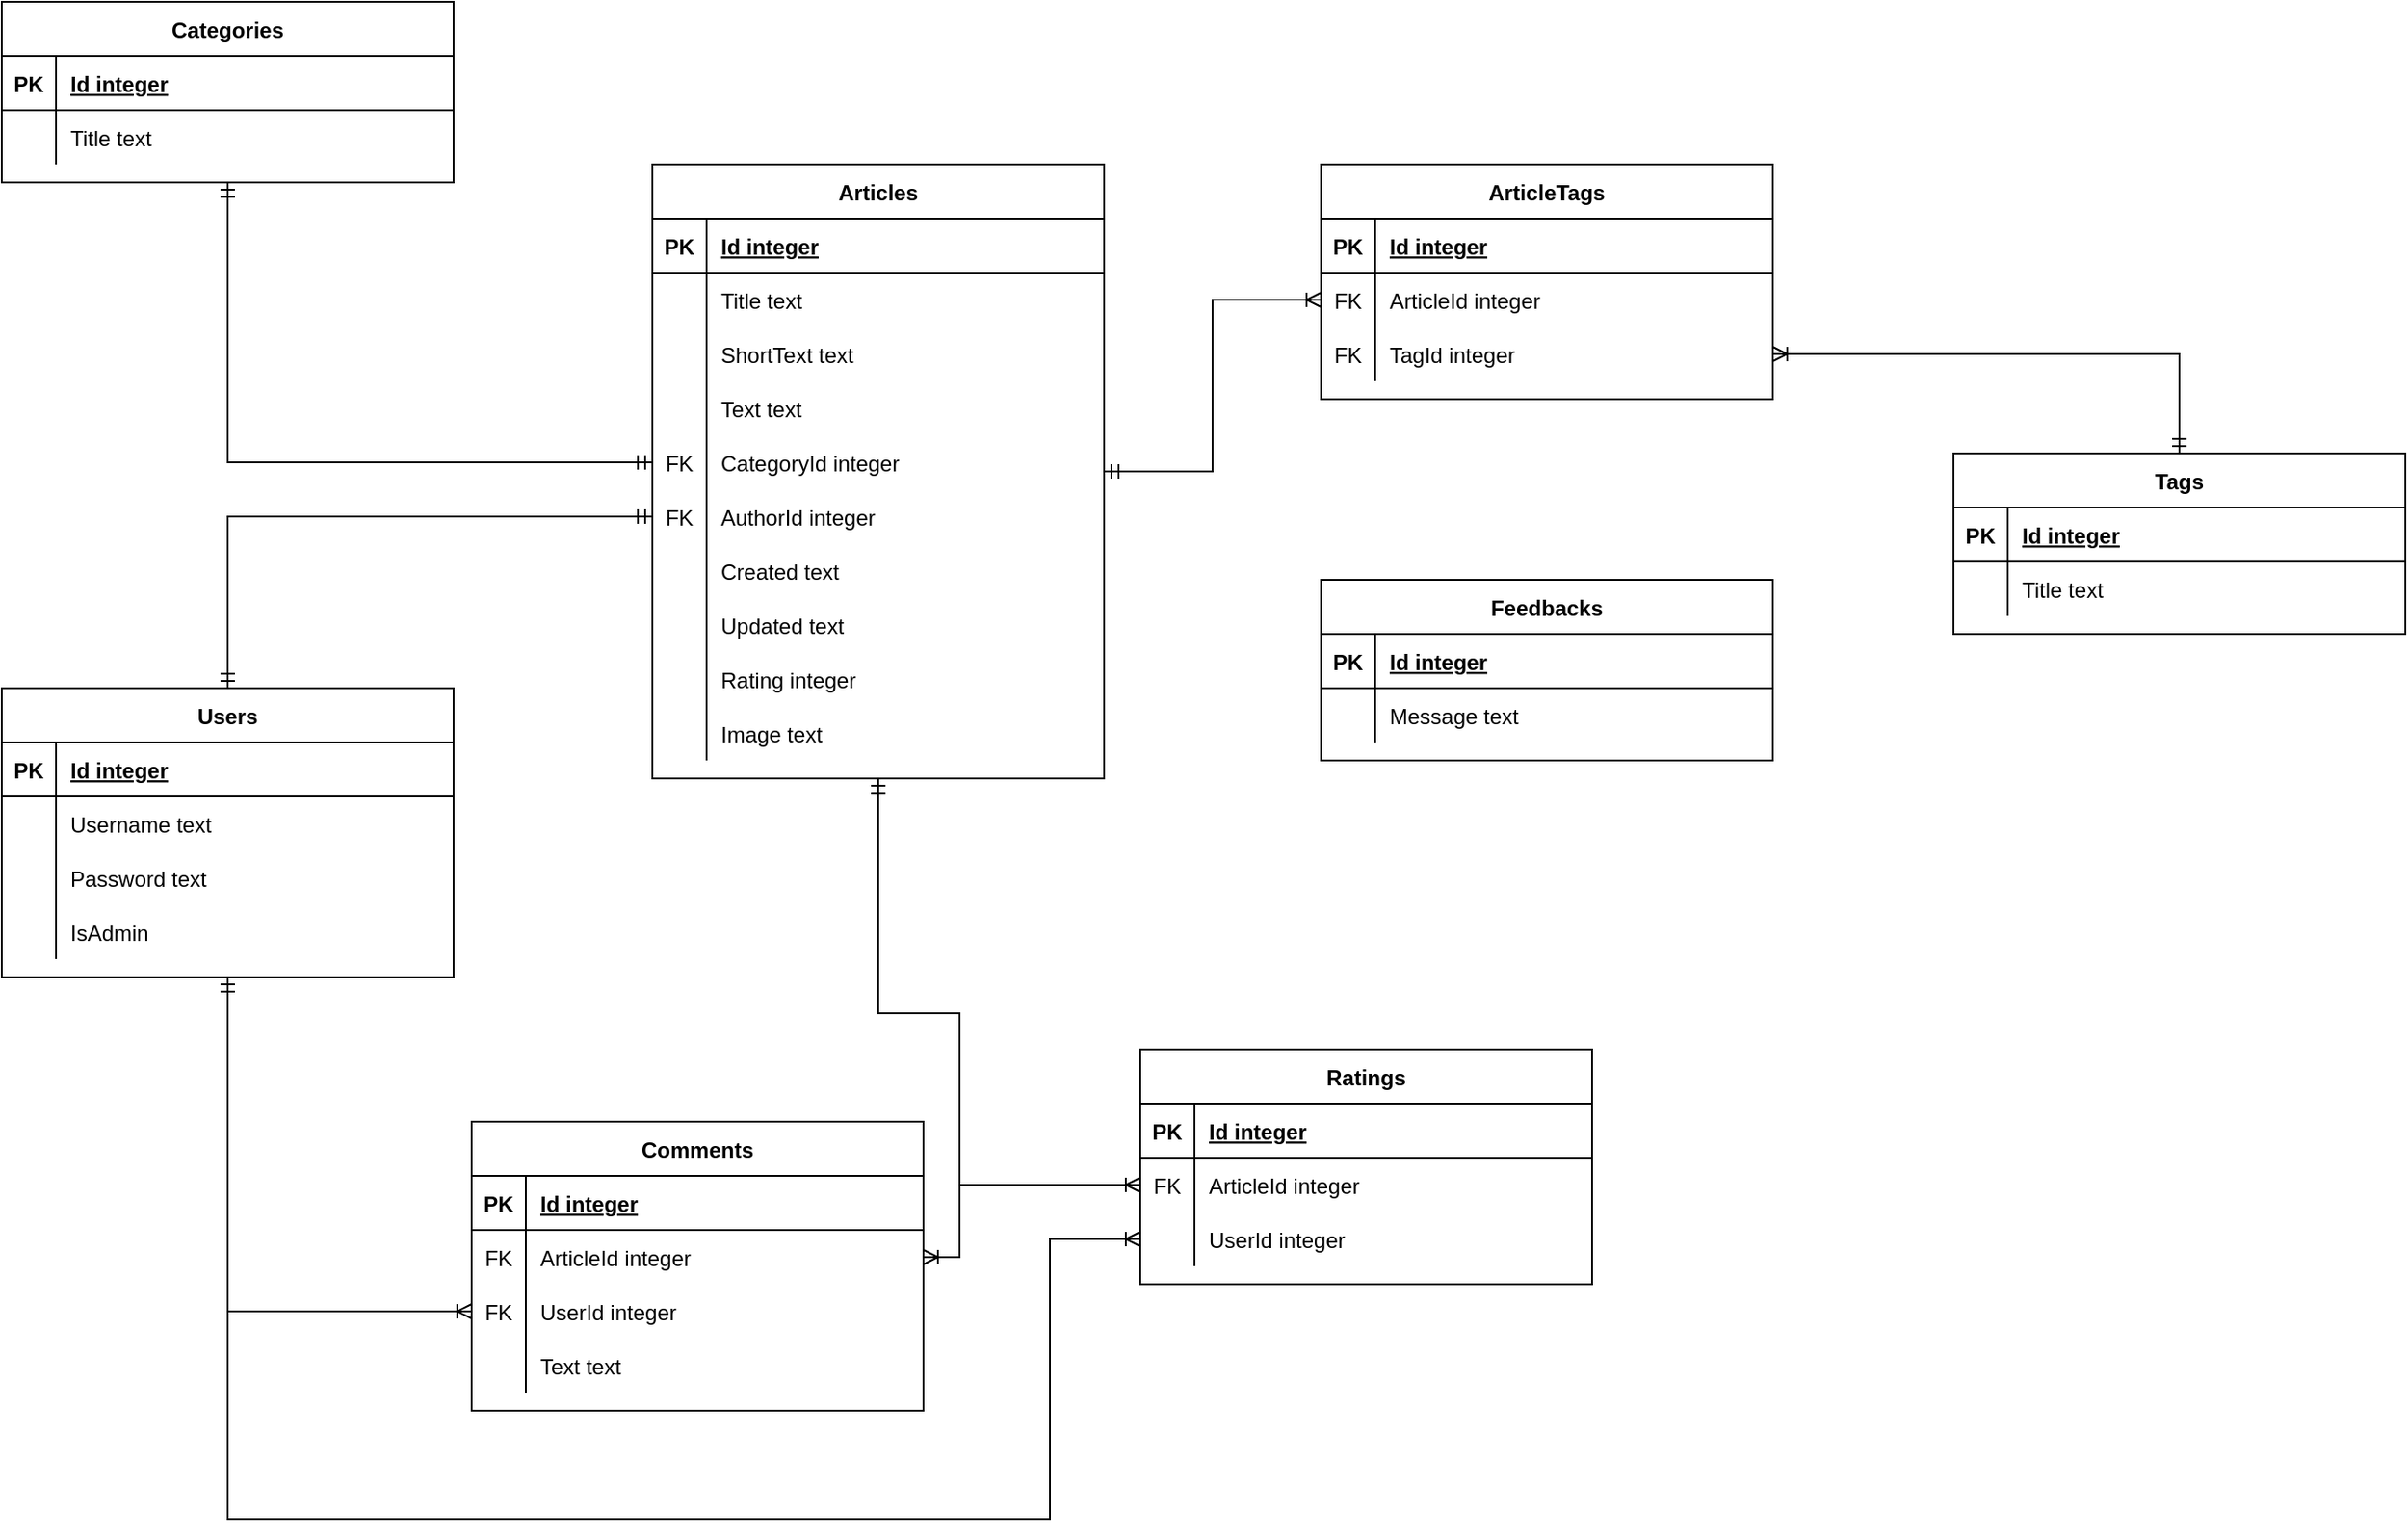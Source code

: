 <mxfile version="22.1.11" type="device" pages="3">
  <diagram id="R2lEEEUBdFMjLlhIrx00" name="Page-1">
    <mxGraphModel dx="1591" dy="820" grid="1" gridSize="10" guides="1" tooltips="1" connect="1" arrows="1" fold="1" page="1" pageScale="1" pageWidth="850" pageHeight="1100" background="#ffffff" math="0" shadow="0" extFonts="Permanent Marker^https://fonts.googleapis.com/css?family=Permanent+Marker">
      <root>
        <mxCell id="0" />
        <mxCell id="1" parent="0" />
        <mxCell id="od6m5BWqKfE48NZzC19f-94" style="edgeStyle=orthogonalEdgeStyle;rounded=0;orthogonalLoop=1;jettySize=auto;html=1;entryX=1;entryY=0.5;entryDx=0;entryDy=0;startArrow=ERmandOne;startFill=0;endArrow=ERoneToMany;endFill=0;" parent="1" source="C-vyLk0tnHw3VtMMgP7b-2" target="od6m5BWqKfE48NZzC19f-31" edge="1">
          <mxGeometry relative="1" as="geometry" />
        </mxCell>
        <mxCell id="C-vyLk0tnHw3VtMMgP7b-2" value="Tags" style="shape=table;startSize=30;container=1;collapsible=1;childLayout=tableLayout;fixedRows=1;rowLines=0;fontStyle=1;align=center;resizeLast=1;" parent="1" vertex="1">
          <mxGeometry x="1200" y="320" width="250" height="100" as="geometry" />
        </mxCell>
        <mxCell id="C-vyLk0tnHw3VtMMgP7b-3" value="" style="shape=partialRectangle;collapsible=0;dropTarget=0;pointerEvents=0;fillColor=none;points=[[0,0.5],[1,0.5]];portConstraint=eastwest;top=0;left=0;right=0;bottom=1;" parent="C-vyLk0tnHw3VtMMgP7b-2" vertex="1">
          <mxGeometry y="30" width="250" height="30" as="geometry" />
        </mxCell>
        <mxCell id="C-vyLk0tnHw3VtMMgP7b-4" value="PK" style="shape=partialRectangle;overflow=hidden;connectable=0;fillColor=none;top=0;left=0;bottom=0;right=0;fontStyle=1;" parent="C-vyLk0tnHw3VtMMgP7b-3" vertex="1">
          <mxGeometry width="30" height="30" as="geometry">
            <mxRectangle width="30" height="30" as="alternateBounds" />
          </mxGeometry>
        </mxCell>
        <mxCell id="C-vyLk0tnHw3VtMMgP7b-5" value="Id integer" style="shape=partialRectangle;overflow=hidden;connectable=0;fillColor=none;top=0;left=0;bottom=0;right=0;align=left;spacingLeft=6;fontStyle=5;" parent="C-vyLk0tnHw3VtMMgP7b-3" vertex="1">
          <mxGeometry x="30" width="220" height="30" as="geometry">
            <mxRectangle width="220" height="30" as="alternateBounds" />
          </mxGeometry>
        </mxCell>
        <mxCell id="C-vyLk0tnHw3VtMMgP7b-9" value="" style="shape=partialRectangle;collapsible=0;dropTarget=0;pointerEvents=0;fillColor=none;points=[[0,0.5],[1,0.5]];portConstraint=eastwest;top=0;left=0;right=0;bottom=0;" parent="C-vyLk0tnHw3VtMMgP7b-2" vertex="1">
          <mxGeometry y="60" width="250" height="30" as="geometry" />
        </mxCell>
        <mxCell id="C-vyLk0tnHw3VtMMgP7b-10" value="" style="shape=partialRectangle;overflow=hidden;connectable=0;fillColor=none;top=0;left=0;bottom=0;right=0;" parent="C-vyLk0tnHw3VtMMgP7b-9" vertex="1">
          <mxGeometry width="30" height="30" as="geometry">
            <mxRectangle width="30" height="30" as="alternateBounds" />
          </mxGeometry>
        </mxCell>
        <mxCell id="C-vyLk0tnHw3VtMMgP7b-11" value="Title text" style="shape=partialRectangle;overflow=hidden;connectable=0;fillColor=none;top=0;left=0;bottom=0;right=0;align=left;spacingLeft=6;" parent="C-vyLk0tnHw3VtMMgP7b-9" vertex="1">
          <mxGeometry x="30" width="220" height="30" as="geometry">
            <mxRectangle width="220" height="30" as="alternateBounds" />
          </mxGeometry>
        </mxCell>
        <mxCell id="od6m5BWqKfE48NZzC19f-92" style="edgeStyle=orthogonalEdgeStyle;rounded=0;orthogonalLoop=1;jettySize=auto;html=1;endArrow=ERmandOne;endFill=0;startArrow=ERmandOne;startFill=0;" parent="1" source="C-vyLk0tnHw3VtMMgP7b-23" target="od6m5BWqKfE48NZzC19f-73" edge="1">
          <mxGeometry relative="1" as="geometry" />
        </mxCell>
        <mxCell id="od6m5BWqKfE48NZzC19f-96" style="edgeStyle=orthogonalEdgeStyle;rounded=0;orthogonalLoop=1;jettySize=auto;html=1;exitX=0.5;exitY=1;exitDx=0;exitDy=0;entryX=0;entryY=0.5;entryDx=0;entryDy=0;endArrow=ERoneToMany;endFill=0;startArrow=ERmandOne;startFill=0;" parent="1" source="C-vyLk0tnHw3VtMMgP7b-23" target="od6m5BWqKfE48NZzC19f-41" edge="1">
          <mxGeometry relative="1" as="geometry" />
        </mxCell>
        <mxCell id="od6m5BWqKfE48NZzC19f-99" style="edgeStyle=orthogonalEdgeStyle;rounded=0;orthogonalLoop=1;jettySize=auto;html=1;entryX=0;entryY=0.5;entryDx=0;entryDy=0;endArrow=ERoneToMany;endFill=0;startArrow=ERone;startFill=0;" parent="1" source="C-vyLk0tnHw3VtMMgP7b-23" target="od6m5BWqKfE48NZzC19f-54" edge="1">
          <mxGeometry relative="1" as="geometry">
            <Array as="points">
              <mxPoint x="245" y="910" />
              <mxPoint x="700" y="910" />
              <mxPoint x="700" y="755" />
            </Array>
          </mxGeometry>
        </mxCell>
        <mxCell id="C-vyLk0tnHw3VtMMgP7b-23" value="Users" style="shape=table;startSize=30;container=1;collapsible=1;childLayout=tableLayout;fixedRows=1;rowLines=0;fontStyle=1;align=center;resizeLast=1;" parent="1" vertex="1">
          <mxGeometry x="120" y="450" width="250" height="160" as="geometry" />
        </mxCell>
        <mxCell id="C-vyLk0tnHw3VtMMgP7b-24" value="" style="shape=partialRectangle;collapsible=0;dropTarget=0;pointerEvents=0;fillColor=none;points=[[0,0.5],[1,0.5]];portConstraint=eastwest;top=0;left=0;right=0;bottom=1;" parent="C-vyLk0tnHw3VtMMgP7b-23" vertex="1">
          <mxGeometry y="30" width="250" height="30" as="geometry" />
        </mxCell>
        <mxCell id="C-vyLk0tnHw3VtMMgP7b-25" value="PK" style="shape=partialRectangle;overflow=hidden;connectable=0;fillColor=none;top=0;left=0;bottom=0;right=0;fontStyle=1;" parent="C-vyLk0tnHw3VtMMgP7b-24" vertex="1">
          <mxGeometry width="30" height="30" as="geometry">
            <mxRectangle width="30" height="30" as="alternateBounds" />
          </mxGeometry>
        </mxCell>
        <mxCell id="C-vyLk0tnHw3VtMMgP7b-26" value="Id integer" style="shape=partialRectangle;overflow=hidden;connectable=0;fillColor=none;top=0;left=0;bottom=0;right=0;align=left;spacingLeft=6;fontStyle=5;" parent="C-vyLk0tnHw3VtMMgP7b-24" vertex="1">
          <mxGeometry x="30" width="220" height="30" as="geometry">
            <mxRectangle width="220" height="30" as="alternateBounds" />
          </mxGeometry>
        </mxCell>
        <mxCell id="C-vyLk0tnHw3VtMMgP7b-27" value="" style="shape=partialRectangle;collapsible=0;dropTarget=0;pointerEvents=0;fillColor=none;points=[[0,0.5],[1,0.5]];portConstraint=eastwest;top=0;left=0;right=0;bottom=0;" parent="C-vyLk0tnHw3VtMMgP7b-23" vertex="1">
          <mxGeometry y="60" width="250" height="30" as="geometry" />
        </mxCell>
        <mxCell id="C-vyLk0tnHw3VtMMgP7b-28" value="" style="shape=partialRectangle;overflow=hidden;connectable=0;fillColor=none;top=0;left=0;bottom=0;right=0;" parent="C-vyLk0tnHw3VtMMgP7b-27" vertex="1">
          <mxGeometry width="30" height="30" as="geometry">
            <mxRectangle width="30" height="30" as="alternateBounds" />
          </mxGeometry>
        </mxCell>
        <mxCell id="C-vyLk0tnHw3VtMMgP7b-29" value="Username text" style="shape=partialRectangle;overflow=hidden;connectable=0;fillColor=none;top=0;left=0;bottom=0;right=0;align=left;spacingLeft=6;" parent="C-vyLk0tnHw3VtMMgP7b-27" vertex="1">
          <mxGeometry x="30" width="220" height="30" as="geometry">
            <mxRectangle width="220" height="30" as="alternateBounds" />
          </mxGeometry>
        </mxCell>
        <mxCell id="od6m5BWqKfE48NZzC19f-1" value="" style="shape=tableRow;horizontal=0;startSize=0;swimlaneHead=0;swimlaneBody=0;fillColor=none;collapsible=0;dropTarget=0;points=[[0,0.5],[1,0.5]];portConstraint=eastwest;top=0;left=0;right=0;bottom=0;" parent="C-vyLk0tnHw3VtMMgP7b-23" vertex="1">
          <mxGeometry y="90" width="250" height="30" as="geometry" />
        </mxCell>
        <mxCell id="od6m5BWqKfE48NZzC19f-2" value="" style="shape=partialRectangle;connectable=0;fillColor=none;top=0;left=0;bottom=0;right=0;editable=1;overflow=hidden;" parent="od6m5BWqKfE48NZzC19f-1" vertex="1">
          <mxGeometry width="30" height="30" as="geometry">
            <mxRectangle width="30" height="30" as="alternateBounds" />
          </mxGeometry>
        </mxCell>
        <mxCell id="od6m5BWqKfE48NZzC19f-3" value="Password text" style="shape=partialRectangle;connectable=0;fillColor=none;top=0;left=0;bottom=0;right=0;align=left;spacingLeft=6;overflow=hidden;" parent="od6m5BWqKfE48NZzC19f-1" vertex="1">
          <mxGeometry x="30" width="220" height="30" as="geometry">
            <mxRectangle width="220" height="30" as="alternateBounds" />
          </mxGeometry>
        </mxCell>
        <mxCell id="od6m5BWqKfE48NZzC19f-7" value="" style="shape=tableRow;horizontal=0;startSize=0;swimlaneHead=0;swimlaneBody=0;fillColor=none;collapsible=0;dropTarget=0;points=[[0,0.5],[1,0.5]];portConstraint=eastwest;top=0;left=0;right=0;bottom=0;" parent="C-vyLk0tnHw3VtMMgP7b-23" vertex="1">
          <mxGeometry y="120" width="250" height="30" as="geometry" />
        </mxCell>
        <mxCell id="od6m5BWqKfE48NZzC19f-8" value="" style="shape=partialRectangle;connectable=0;fillColor=none;top=0;left=0;bottom=0;right=0;editable=1;overflow=hidden;" parent="od6m5BWqKfE48NZzC19f-7" vertex="1">
          <mxGeometry width="30" height="30" as="geometry">
            <mxRectangle width="30" height="30" as="alternateBounds" />
          </mxGeometry>
        </mxCell>
        <mxCell id="od6m5BWqKfE48NZzC19f-9" value="IsAdmin" style="shape=partialRectangle;connectable=0;fillColor=none;top=0;left=0;bottom=0;right=0;align=left;spacingLeft=6;overflow=hidden;" parent="od6m5BWqKfE48NZzC19f-7" vertex="1">
          <mxGeometry x="30" width="220" height="30" as="geometry">
            <mxRectangle width="220" height="30" as="alternateBounds" />
          </mxGeometry>
        </mxCell>
        <mxCell id="od6m5BWqKfE48NZzC19f-93" style="edgeStyle=orthogonalEdgeStyle;rounded=0;orthogonalLoop=1;jettySize=auto;html=1;entryX=0;entryY=0.5;entryDx=0;entryDy=0;endArrow=ERmandOne;endFill=0;startArrow=ERmandOne;startFill=0;" parent="1" source="od6m5BWqKfE48NZzC19f-10" target="od6m5BWqKfE48NZzC19f-70" edge="1">
          <mxGeometry relative="1" as="geometry" />
        </mxCell>
        <mxCell id="od6m5BWqKfE48NZzC19f-10" value="Categories" style="shape=table;startSize=30;container=1;collapsible=1;childLayout=tableLayout;fixedRows=1;rowLines=0;fontStyle=1;align=center;resizeLast=1;" parent="1" vertex="1">
          <mxGeometry x="120" y="70" width="250" height="100" as="geometry" />
        </mxCell>
        <mxCell id="od6m5BWqKfE48NZzC19f-11" value="" style="shape=partialRectangle;collapsible=0;dropTarget=0;pointerEvents=0;fillColor=none;points=[[0,0.5],[1,0.5]];portConstraint=eastwest;top=0;left=0;right=0;bottom=1;" parent="od6m5BWqKfE48NZzC19f-10" vertex="1">
          <mxGeometry y="30" width="250" height="30" as="geometry" />
        </mxCell>
        <mxCell id="od6m5BWqKfE48NZzC19f-12" value="PK" style="shape=partialRectangle;overflow=hidden;connectable=0;fillColor=none;top=0;left=0;bottom=0;right=0;fontStyle=1;" parent="od6m5BWqKfE48NZzC19f-11" vertex="1">
          <mxGeometry width="30" height="30" as="geometry">
            <mxRectangle width="30" height="30" as="alternateBounds" />
          </mxGeometry>
        </mxCell>
        <mxCell id="od6m5BWqKfE48NZzC19f-13" value="Id integer" style="shape=partialRectangle;overflow=hidden;connectable=0;fillColor=none;top=0;left=0;bottom=0;right=0;align=left;spacingLeft=6;fontStyle=5;" parent="od6m5BWqKfE48NZzC19f-11" vertex="1">
          <mxGeometry x="30" width="220" height="30" as="geometry">
            <mxRectangle width="220" height="30" as="alternateBounds" />
          </mxGeometry>
        </mxCell>
        <mxCell id="od6m5BWqKfE48NZzC19f-14" value="" style="shape=partialRectangle;collapsible=0;dropTarget=0;pointerEvents=0;fillColor=none;points=[[0,0.5],[1,0.5]];portConstraint=eastwest;top=0;left=0;right=0;bottom=0;" parent="od6m5BWqKfE48NZzC19f-10" vertex="1">
          <mxGeometry y="60" width="250" height="30" as="geometry" />
        </mxCell>
        <mxCell id="od6m5BWqKfE48NZzC19f-15" value="" style="shape=partialRectangle;overflow=hidden;connectable=0;fillColor=none;top=0;left=0;bottom=0;right=0;" parent="od6m5BWqKfE48NZzC19f-14" vertex="1">
          <mxGeometry width="30" height="30" as="geometry">
            <mxRectangle width="30" height="30" as="alternateBounds" />
          </mxGeometry>
        </mxCell>
        <mxCell id="od6m5BWqKfE48NZzC19f-16" value="Title text" style="shape=partialRectangle;overflow=hidden;connectable=0;fillColor=none;top=0;left=0;bottom=0;right=0;align=left;spacingLeft=6;" parent="od6m5BWqKfE48NZzC19f-14" vertex="1">
          <mxGeometry x="30" width="220" height="30" as="geometry">
            <mxRectangle width="220" height="30" as="alternateBounds" />
          </mxGeometry>
        </mxCell>
        <mxCell id="od6m5BWqKfE48NZzC19f-17" value="Feedbacks" style="shape=table;startSize=30;container=1;collapsible=1;childLayout=tableLayout;fixedRows=1;rowLines=0;fontStyle=1;align=center;resizeLast=1;" parent="1" vertex="1">
          <mxGeometry x="850" y="390" width="250" height="100" as="geometry" />
        </mxCell>
        <mxCell id="od6m5BWqKfE48NZzC19f-18" value="" style="shape=partialRectangle;collapsible=0;dropTarget=0;pointerEvents=0;fillColor=none;points=[[0,0.5],[1,0.5]];portConstraint=eastwest;top=0;left=0;right=0;bottom=1;" parent="od6m5BWqKfE48NZzC19f-17" vertex="1">
          <mxGeometry y="30" width="250" height="30" as="geometry" />
        </mxCell>
        <mxCell id="od6m5BWqKfE48NZzC19f-19" value="PK" style="shape=partialRectangle;overflow=hidden;connectable=0;fillColor=none;top=0;left=0;bottom=0;right=0;fontStyle=1;" parent="od6m5BWqKfE48NZzC19f-18" vertex="1">
          <mxGeometry width="30" height="30" as="geometry">
            <mxRectangle width="30" height="30" as="alternateBounds" />
          </mxGeometry>
        </mxCell>
        <mxCell id="od6m5BWqKfE48NZzC19f-20" value="Id integer" style="shape=partialRectangle;overflow=hidden;connectable=0;fillColor=none;top=0;left=0;bottom=0;right=0;align=left;spacingLeft=6;fontStyle=5;" parent="od6m5BWqKfE48NZzC19f-18" vertex="1">
          <mxGeometry x="30" width="220" height="30" as="geometry">
            <mxRectangle width="220" height="30" as="alternateBounds" />
          </mxGeometry>
        </mxCell>
        <mxCell id="od6m5BWqKfE48NZzC19f-21" value="" style="shape=partialRectangle;collapsible=0;dropTarget=0;pointerEvents=0;fillColor=none;points=[[0,0.5],[1,0.5]];portConstraint=eastwest;top=0;left=0;right=0;bottom=0;" parent="od6m5BWqKfE48NZzC19f-17" vertex="1">
          <mxGeometry y="60" width="250" height="30" as="geometry" />
        </mxCell>
        <mxCell id="od6m5BWqKfE48NZzC19f-22" value="" style="shape=partialRectangle;overflow=hidden;connectable=0;fillColor=none;top=0;left=0;bottom=0;right=0;" parent="od6m5BWqKfE48NZzC19f-21" vertex="1">
          <mxGeometry width="30" height="30" as="geometry">
            <mxRectangle width="30" height="30" as="alternateBounds" />
          </mxGeometry>
        </mxCell>
        <mxCell id="od6m5BWqKfE48NZzC19f-23" value="Message text" style="shape=partialRectangle;overflow=hidden;connectable=0;fillColor=none;top=0;left=0;bottom=0;right=0;align=left;spacingLeft=6;" parent="od6m5BWqKfE48NZzC19f-21" vertex="1">
          <mxGeometry x="30" width="220" height="30" as="geometry">
            <mxRectangle width="220" height="30" as="alternateBounds" />
          </mxGeometry>
        </mxCell>
        <mxCell id="od6m5BWqKfE48NZzC19f-24" value="ArticleTags" style="shape=table;startSize=30;container=1;collapsible=1;childLayout=tableLayout;fixedRows=1;rowLines=0;fontStyle=1;align=center;resizeLast=1;" parent="1" vertex="1">
          <mxGeometry x="850" y="160" width="250" height="130" as="geometry" />
        </mxCell>
        <mxCell id="od6m5BWqKfE48NZzC19f-25" value="" style="shape=partialRectangle;collapsible=0;dropTarget=0;pointerEvents=0;fillColor=none;points=[[0,0.5],[1,0.5]];portConstraint=eastwest;top=0;left=0;right=0;bottom=1;" parent="od6m5BWqKfE48NZzC19f-24" vertex="1">
          <mxGeometry y="30" width="250" height="30" as="geometry" />
        </mxCell>
        <mxCell id="od6m5BWqKfE48NZzC19f-26" value="PK" style="shape=partialRectangle;overflow=hidden;connectable=0;fillColor=none;top=0;left=0;bottom=0;right=0;fontStyle=1;" parent="od6m5BWqKfE48NZzC19f-25" vertex="1">
          <mxGeometry width="30" height="30" as="geometry">
            <mxRectangle width="30" height="30" as="alternateBounds" />
          </mxGeometry>
        </mxCell>
        <mxCell id="od6m5BWqKfE48NZzC19f-27" value="Id integer" style="shape=partialRectangle;overflow=hidden;connectable=0;fillColor=none;top=0;left=0;bottom=0;right=0;align=left;spacingLeft=6;fontStyle=5;" parent="od6m5BWqKfE48NZzC19f-25" vertex="1">
          <mxGeometry x="30" width="220" height="30" as="geometry">
            <mxRectangle width="220" height="30" as="alternateBounds" />
          </mxGeometry>
        </mxCell>
        <mxCell id="od6m5BWqKfE48NZzC19f-28" value="" style="shape=partialRectangle;collapsible=0;dropTarget=0;pointerEvents=0;fillColor=none;points=[[0,0.5],[1,0.5]];portConstraint=eastwest;top=0;left=0;right=0;bottom=0;" parent="od6m5BWqKfE48NZzC19f-24" vertex="1">
          <mxGeometry y="60" width="250" height="30" as="geometry" />
        </mxCell>
        <mxCell id="od6m5BWqKfE48NZzC19f-29" value="FK" style="shape=partialRectangle;overflow=hidden;connectable=0;fillColor=none;top=0;left=0;bottom=0;right=0;" parent="od6m5BWqKfE48NZzC19f-28" vertex="1">
          <mxGeometry width="30" height="30" as="geometry">
            <mxRectangle width="30" height="30" as="alternateBounds" />
          </mxGeometry>
        </mxCell>
        <mxCell id="od6m5BWqKfE48NZzC19f-30" value="ArticleId integer" style="shape=partialRectangle;overflow=hidden;connectable=0;fillColor=none;top=0;left=0;bottom=0;right=0;align=left;spacingLeft=6;" parent="od6m5BWqKfE48NZzC19f-28" vertex="1">
          <mxGeometry x="30" width="220" height="30" as="geometry">
            <mxRectangle width="220" height="30" as="alternateBounds" />
          </mxGeometry>
        </mxCell>
        <mxCell id="od6m5BWqKfE48NZzC19f-31" value="" style="shape=tableRow;horizontal=0;startSize=0;swimlaneHead=0;swimlaneBody=0;fillColor=none;collapsible=0;dropTarget=0;points=[[0,0.5],[1,0.5]];portConstraint=eastwest;top=0;left=0;right=0;bottom=0;" parent="od6m5BWqKfE48NZzC19f-24" vertex="1">
          <mxGeometry y="90" width="250" height="30" as="geometry" />
        </mxCell>
        <mxCell id="od6m5BWqKfE48NZzC19f-32" value="FK" style="shape=partialRectangle;connectable=0;fillColor=none;top=0;left=0;bottom=0;right=0;editable=1;overflow=hidden;" parent="od6m5BWqKfE48NZzC19f-31" vertex="1">
          <mxGeometry width="30" height="30" as="geometry">
            <mxRectangle width="30" height="30" as="alternateBounds" />
          </mxGeometry>
        </mxCell>
        <mxCell id="od6m5BWqKfE48NZzC19f-33" value="TagId integer" style="shape=partialRectangle;connectable=0;fillColor=none;top=0;left=0;bottom=0;right=0;align=left;spacingLeft=6;overflow=hidden;" parent="od6m5BWqKfE48NZzC19f-31" vertex="1">
          <mxGeometry x="30" width="220" height="30" as="geometry">
            <mxRectangle width="220" height="30" as="alternateBounds" />
          </mxGeometry>
        </mxCell>
        <mxCell id="od6m5BWqKfE48NZzC19f-34" value="Comments" style="shape=table;startSize=30;container=1;collapsible=1;childLayout=tableLayout;fixedRows=1;rowLines=0;fontStyle=1;align=center;resizeLast=1;" parent="1" vertex="1">
          <mxGeometry x="380" y="690" width="250" height="160" as="geometry" />
        </mxCell>
        <mxCell id="od6m5BWqKfE48NZzC19f-35" value="" style="shape=partialRectangle;collapsible=0;dropTarget=0;pointerEvents=0;fillColor=none;points=[[0,0.5],[1,0.5]];portConstraint=eastwest;top=0;left=0;right=0;bottom=1;" parent="od6m5BWqKfE48NZzC19f-34" vertex="1">
          <mxGeometry y="30" width="250" height="30" as="geometry" />
        </mxCell>
        <mxCell id="od6m5BWqKfE48NZzC19f-36" value="PK" style="shape=partialRectangle;overflow=hidden;connectable=0;fillColor=none;top=0;left=0;bottom=0;right=0;fontStyle=1;" parent="od6m5BWqKfE48NZzC19f-35" vertex="1">
          <mxGeometry width="30" height="30" as="geometry">
            <mxRectangle width="30" height="30" as="alternateBounds" />
          </mxGeometry>
        </mxCell>
        <mxCell id="od6m5BWqKfE48NZzC19f-37" value="Id integer" style="shape=partialRectangle;overflow=hidden;connectable=0;fillColor=none;top=0;left=0;bottom=0;right=0;align=left;spacingLeft=6;fontStyle=5;" parent="od6m5BWqKfE48NZzC19f-35" vertex="1">
          <mxGeometry x="30" width="220" height="30" as="geometry">
            <mxRectangle width="220" height="30" as="alternateBounds" />
          </mxGeometry>
        </mxCell>
        <mxCell id="od6m5BWqKfE48NZzC19f-44" value="" style="shape=tableRow;horizontal=0;startSize=0;swimlaneHead=0;swimlaneBody=0;fillColor=none;collapsible=0;dropTarget=0;points=[[0,0.5],[1,0.5]];portConstraint=eastwest;top=0;left=0;right=0;bottom=0;" parent="od6m5BWqKfE48NZzC19f-34" vertex="1">
          <mxGeometry y="60" width="250" height="30" as="geometry" />
        </mxCell>
        <mxCell id="od6m5BWqKfE48NZzC19f-45" value="FK" style="shape=partialRectangle;connectable=0;fillColor=none;top=0;left=0;bottom=0;right=0;editable=1;overflow=hidden;" parent="od6m5BWqKfE48NZzC19f-44" vertex="1">
          <mxGeometry width="30" height="30" as="geometry">
            <mxRectangle width="30" height="30" as="alternateBounds" />
          </mxGeometry>
        </mxCell>
        <mxCell id="od6m5BWqKfE48NZzC19f-46" value="ArticleId integer" style="shape=partialRectangle;connectable=0;fillColor=none;top=0;left=0;bottom=0;right=0;align=left;spacingLeft=6;overflow=hidden;" parent="od6m5BWqKfE48NZzC19f-44" vertex="1">
          <mxGeometry x="30" width="220" height="30" as="geometry">
            <mxRectangle width="220" height="30" as="alternateBounds" />
          </mxGeometry>
        </mxCell>
        <mxCell id="od6m5BWqKfE48NZzC19f-41" value="" style="shape=tableRow;horizontal=0;startSize=0;swimlaneHead=0;swimlaneBody=0;fillColor=none;collapsible=0;dropTarget=0;points=[[0,0.5],[1,0.5]];portConstraint=eastwest;top=0;left=0;right=0;bottom=0;" parent="od6m5BWqKfE48NZzC19f-34" vertex="1">
          <mxGeometry y="90" width="250" height="30" as="geometry" />
        </mxCell>
        <mxCell id="od6m5BWqKfE48NZzC19f-42" value="FK" style="shape=partialRectangle;connectable=0;fillColor=none;top=0;left=0;bottom=0;right=0;editable=1;overflow=hidden;" parent="od6m5BWqKfE48NZzC19f-41" vertex="1">
          <mxGeometry width="30" height="30" as="geometry">
            <mxRectangle width="30" height="30" as="alternateBounds" />
          </mxGeometry>
        </mxCell>
        <mxCell id="od6m5BWqKfE48NZzC19f-43" value="UserId integer" style="shape=partialRectangle;connectable=0;fillColor=none;top=0;left=0;bottom=0;right=0;align=left;spacingLeft=6;overflow=hidden;" parent="od6m5BWqKfE48NZzC19f-41" vertex="1">
          <mxGeometry x="30" width="220" height="30" as="geometry">
            <mxRectangle width="220" height="30" as="alternateBounds" />
          </mxGeometry>
        </mxCell>
        <mxCell id="od6m5BWqKfE48NZzC19f-38" value="" style="shape=partialRectangle;collapsible=0;dropTarget=0;pointerEvents=0;fillColor=none;points=[[0,0.5],[1,0.5]];portConstraint=eastwest;top=0;left=0;right=0;bottom=0;" parent="od6m5BWqKfE48NZzC19f-34" vertex="1">
          <mxGeometry y="120" width="250" height="30" as="geometry" />
        </mxCell>
        <mxCell id="od6m5BWqKfE48NZzC19f-39" value="" style="shape=partialRectangle;overflow=hidden;connectable=0;fillColor=none;top=0;left=0;bottom=0;right=0;" parent="od6m5BWqKfE48NZzC19f-38" vertex="1">
          <mxGeometry width="30" height="30" as="geometry">
            <mxRectangle width="30" height="30" as="alternateBounds" />
          </mxGeometry>
        </mxCell>
        <mxCell id="od6m5BWqKfE48NZzC19f-40" value="Text text" style="shape=partialRectangle;overflow=hidden;connectable=0;fillColor=none;top=0;left=0;bottom=0;right=0;align=left;spacingLeft=6;" parent="od6m5BWqKfE48NZzC19f-38" vertex="1">
          <mxGeometry x="30" width="220" height="30" as="geometry">
            <mxRectangle width="220" height="30" as="alternateBounds" />
          </mxGeometry>
        </mxCell>
        <mxCell id="od6m5BWqKfE48NZzC19f-47" value="Ratings" style="shape=table;startSize=30;container=1;collapsible=1;childLayout=tableLayout;fixedRows=1;rowLines=0;fontStyle=1;align=center;resizeLast=1;" parent="1" vertex="1">
          <mxGeometry x="750" y="650" width="250" height="130" as="geometry" />
        </mxCell>
        <mxCell id="od6m5BWqKfE48NZzC19f-48" value="" style="shape=partialRectangle;collapsible=0;dropTarget=0;pointerEvents=0;fillColor=none;points=[[0,0.5],[1,0.5]];portConstraint=eastwest;top=0;left=0;right=0;bottom=1;" parent="od6m5BWqKfE48NZzC19f-47" vertex="1">
          <mxGeometry y="30" width="250" height="30" as="geometry" />
        </mxCell>
        <mxCell id="od6m5BWqKfE48NZzC19f-49" value="PK" style="shape=partialRectangle;overflow=hidden;connectable=0;fillColor=none;top=0;left=0;bottom=0;right=0;fontStyle=1;" parent="od6m5BWqKfE48NZzC19f-48" vertex="1">
          <mxGeometry width="30" height="30" as="geometry">
            <mxRectangle width="30" height="30" as="alternateBounds" />
          </mxGeometry>
        </mxCell>
        <mxCell id="od6m5BWqKfE48NZzC19f-50" value="Id integer" style="shape=partialRectangle;overflow=hidden;connectable=0;fillColor=none;top=0;left=0;bottom=0;right=0;align=left;spacingLeft=6;fontStyle=5;" parent="od6m5BWqKfE48NZzC19f-48" vertex="1">
          <mxGeometry x="30" width="220" height="30" as="geometry">
            <mxRectangle width="220" height="30" as="alternateBounds" />
          </mxGeometry>
        </mxCell>
        <mxCell id="od6m5BWqKfE48NZzC19f-51" value="" style="shape=partialRectangle;collapsible=0;dropTarget=0;pointerEvents=0;fillColor=none;points=[[0,0.5],[1,0.5]];portConstraint=eastwest;top=0;left=0;right=0;bottom=0;" parent="od6m5BWqKfE48NZzC19f-47" vertex="1">
          <mxGeometry y="60" width="250" height="30" as="geometry" />
        </mxCell>
        <mxCell id="od6m5BWqKfE48NZzC19f-52" value="FK" style="shape=partialRectangle;overflow=hidden;connectable=0;fillColor=none;top=0;left=0;bottom=0;right=0;" parent="od6m5BWqKfE48NZzC19f-51" vertex="1">
          <mxGeometry width="30" height="30" as="geometry">
            <mxRectangle width="30" height="30" as="alternateBounds" />
          </mxGeometry>
        </mxCell>
        <mxCell id="od6m5BWqKfE48NZzC19f-53" value="ArticleId integer" style="shape=partialRectangle;overflow=hidden;connectable=0;fillColor=none;top=0;left=0;bottom=0;right=0;align=left;spacingLeft=6;" parent="od6m5BWqKfE48NZzC19f-51" vertex="1">
          <mxGeometry x="30" width="220" height="30" as="geometry">
            <mxRectangle width="220" height="30" as="alternateBounds" />
          </mxGeometry>
        </mxCell>
        <mxCell id="od6m5BWqKfE48NZzC19f-54" value="" style="shape=tableRow;horizontal=0;startSize=0;swimlaneHead=0;swimlaneBody=0;fillColor=none;collapsible=0;dropTarget=0;points=[[0,0.5],[1,0.5]];portConstraint=eastwest;top=0;left=0;right=0;bottom=0;" parent="od6m5BWqKfE48NZzC19f-47" vertex="1">
          <mxGeometry y="90" width="250" height="30" as="geometry" />
        </mxCell>
        <mxCell id="od6m5BWqKfE48NZzC19f-55" value="" style="shape=partialRectangle;connectable=0;fillColor=none;top=0;left=0;bottom=0;right=0;editable=1;overflow=hidden;" parent="od6m5BWqKfE48NZzC19f-54" vertex="1">
          <mxGeometry width="30" height="30" as="geometry">
            <mxRectangle width="30" height="30" as="alternateBounds" />
          </mxGeometry>
        </mxCell>
        <mxCell id="od6m5BWqKfE48NZzC19f-56" value="UserId integer" style="shape=partialRectangle;connectable=0;fillColor=none;top=0;left=0;bottom=0;right=0;align=left;spacingLeft=6;overflow=hidden;" parent="od6m5BWqKfE48NZzC19f-54" vertex="1">
          <mxGeometry x="30" width="220" height="30" as="geometry">
            <mxRectangle width="220" height="30" as="alternateBounds" />
          </mxGeometry>
        </mxCell>
        <mxCell id="od6m5BWqKfE48NZzC19f-95" style="edgeStyle=orthogonalEdgeStyle;rounded=0;orthogonalLoop=1;jettySize=auto;html=1;entryX=0;entryY=0.5;entryDx=0;entryDy=0;endArrow=ERoneToMany;endFill=0;startArrow=ERmandOne;startFill=0;" parent="1" source="od6m5BWqKfE48NZzC19f-57" target="od6m5BWqKfE48NZzC19f-28" edge="1">
          <mxGeometry relative="1" as="geometry" />
        </mxCell>
        <mxCell id="od6m5BWqKfE48NZzC19f-97" style="edgeStyle=orthogonalEdgeStyle;rounded=0;orthogonalLoop=1;jettySize=auto;html=1;entryX=1;entryY=0.5;entryDx=0;entryDy=0;endArrow=ERoneToMany;endFill=0;startArrow=ERmandOne;startFill=0;" parent="1" source="od6m5BWqKfE48NZzC19f-57" target="od6m5BWqKfE48NZzC19f-44" edge="1">
          <mxGeometry relative="1" as="geometry">
            <Array as="points">
              <mxPoint x="605" y="630" />
              <mxPoint x="650" y="630" />
              <mxPoint x="650" y="765" />
            </Array>
          </mxGeometry>
        </mxCell>
        <mxCell id="od6m5BWqKfE48NZzC19f-98" style="edgeStyle=orthogonalEdgeStyle;rounded=0;orthogonalLoop=1;jettySize=auto;html=1;entryX=0;entryY=0.5;entryDx=0;entryDy=0;endArrow=ERoneToMany;endFill=0;startArrow=ERmandOne;startFill=0;exitX=0.5;exitY=1;exitDx=0;exitDy=0;" parent="1" source="od6m5BWqKfE48NZzC19f-57" edge="1">
          <mxGeometry relative="1" as="geometry">
            <mxPoint x="650" y="540" as="sourcePoint" />
            <mxPoint x="750" y="725" as="targetPoint" />
            <Array as="points">
              <mxPoint x="605" y="630" />
              <mxPoint x="650" y="630" />
              <mxPoint x="650" y="725" />
            </Array>
          </mxGeometry>
        </mxCell>
        <mxCell id="od6m5BWqKfE48NZzC19f-57" value="Articles" style="shape=table;startSize=30;container=1;collapsible=1;childLayout=tableLayout;fixedRows=1;rowLines=0;fontStyle=1;align=center;resizeLast=1;" parent="1" vertex="1">
          <mxGeometry x="480" y="160" width="250" height="340" as="geometry" />
        </mxCell>
        <mxCell id="od6m5BWqKfE48NZzC19f-58" value="" style="shape=partialRectangle;collapsible=0;dropTarget=0;pointerEvents=0;fillColor=none;points=[[0,0.5],[1,0.5]];portConstraint=eastwest;top=0;left=0;right=0;bottom=1;" parent="od6m5BWqKfE48NZzC19f-57" vertex="1">
          <mxGeometry y="30" width="250" height="30" as="geometry" />
        </mxCell>
        <mxCell id="od6m5BWqKfE48NZzC19f-59" value="PK" style="shape=partialRectangle;overflow=hidden;connectable=0;fillColor=none;top=0;left=0;bottom=0;right=0;fontStyle=1;" parent="od6m5BWqKfE48NZzC19f-58" vertex="1">
          <mxGeometry width="30" height="30" as="geometry">
            <mxRectangle width="30" height="30" as="alternateBounds" />
          </mxGeometry>
        </mxCell>
        <mxCell id="od6m5BWqKfE48NZzC19f-60" value="Id integer" style="shape=partialRectangle;overflow=hidden;connectable=0;fillColor=none;top=0;left=0;bottom=0;right=0;align=left;spacingLeft=6;fontStyle=5;" parent="od6m5BWqKfE48NZzC19f-58" vertex="1">
          <mxGeometry x="30" width="220" height="30" as="geometry">
            <mxRectangle width="220" height="30" as="alternateBounds" />
          </mxGeometry>
        </mxCell>
        <mxCell id="od6m5BWqKfE48NZzC19f-61" value="" style="shape=tableRow;horizontal=0;startSize=0;swimlaneHead=0;swimlaneBody=0;fillColor=none;collapsible=0;dropTarget=0;points=[[0,0.5],[1,0.5]];portConstraint=eastwest;top=0;left=0;right=0;bottom=0;" parent="od6m5BWqKfE48NZzC19f-57" vertex="1">
          <mxGeometry y="60" width="250" height="30" as="geometry" />
        </mxCell>
        <mxCell id="od6m5BWqKfE48NZzC19f-62" value="" style="shape=partialRectangle;connectable=0;fillColor=none;top=0;left=0;bottom=0;right=0;editable=1;overflow=hidden;" parent="od6m5BWqKfE48NZzC19f-61" vertex="1">
          <mxGeometry width="30" height="30" as="geometry">
            <mxRectangle width="30" height="30" as="alternateBounds" />
          </mxGeometry>
        </mxCell>
        <mxCell id="od6m5BWqKfE48NZzC19f-63" value="Title text" style="shape=partialRectangle;connectable=0;fillColor=none;top=0;left=0;bottom=0;right=0;align=left;spacingLeft=6;overflow=hidden;" parent="od6m5BWqKfE48NZzC19f-61" vertex="1">
          <mxGeometry x="30" width="220" height="30" as="geometry">
            <mxRectangle width="220" height="30" as="alternateBounds" />
          </mxGeometry>
        </mxCell>
        <mxCell id="od6m5BWqKfE48NZzC19f-64" value="" style="shape=tableRow;horizontal=0;startSize=0;swimlaneHead=0;swimlaneBody=0;fillColor=none;collapsible=0;dropTarget=0;points=[[0,0.5],[1,0.5]];portConstraint=eastwest;top=0;left=0;right=0;bottom=0;" parent="od6m5BWqKfE48NZzC19f-57" vertex="1">
          <mxGeometry y="90" width="250" height="30" as="geometry" />
        </mxCell>
        <mxCell id="od6m5BWqKfE48NZzC19f-65" value="" style="shape=partialRectangle;connectable=0;fillColor=none;top=0;left=0;bottom=0;right=0;editable=1;overflow=hidden;" parent="od6m5BWqKfE48NZzC19f-64" vertex="1">
          <mxGeometry width="30" height="30" as="geometry">
            <mxRectangle width="30" height="30" as="alternateBounds" />
          </mxGeometry>
        </mxCell>
        <mxCell id="od6m5BWqKfE48NZzC19f-66" value="ShortText text" style="shape=partialRectangle;connectable=0;fillColor=none;top=0;left=0;bottom=0;right=0;align=left;spacingLeft=6;overflow=hidden;" parent="od6m5BWqKfE48NZzC19f-64" vertex="1">
          <mxGeometry x="30" width="220" height="30" as="geometry">
            <mxRectangle width="220" height="30" as="alternateBounds" />
          </mxGeometry>
        </mxCell>
        <mxCell id="od6m5BWqKfE48NZzC19f-67" value="" style="shape=partialRectangle;collapsible=0;dropTarget=0;pointerEvents=0;fillColor=none;points=[[0,0.5],[1,0.5]];portConstraint=eastwest;top=0;left=0;right=0;bottom=0;" parent="od6m5BWqKfE48NZzC19f-57" vertex="1">
          <mxGeometry y="120" width="250" height="30" as="geometry" />
        </mxCell>
        <mxCell id="od6m5BWqKfE48NZzC19f-68" value="" style="shape=partialRectangle;overflow=hidden;connectable=0;fillColor=none;top=0;left=0;bottom=0;right=0;" parent="od6m5BWqKfE48NZzC19f-67" vertex="1">
          <mxGeometry width="30" height="30" as="geometry">
            <mxRectangle width="30" height="30" as="alternateBounds" />
          </mxGeometry>
        </mxCell>
        <mxCell id="od6m5BWqKfE48NZzC19f-69" value="Text text" style="shape=partialRectangle;overflow=hidden;connectable=0;fillColor=none;top=0;left=0;bottom=0;right=0;align=left;spacingLeft=6;" parent="od6m5BWqKfE48NZzC19f-67" vertex="1">
          <mxGeometry x="30" width="220" height="30" as="geometry">
            <mxRectangle width="220" height="30" as="alternateBounds" />
          </mxGeometry>
        </mxCell>
        <mxCell id="od6m5BWqKfE48NZzC19f-70" value="" style="shape=tableRow;horizontal=0;startSize=0;swimlaneHead=0;swimlaneBody=0;fillColor=none;collapsible=0;dropTarget=0;points=[[0,0.5],[1,0.5]];portConstraint=eastwest;top=0;left=0;right=0;bottom=0;" parent="od6m5BWqKfE48NZzC19f-57" vertex="1">
          <mxGeometry y="150" width="250" height="30" as="geometry" />
        </mxCell>
        <mxCell id="od6m5BWqKfE48NZzC19f-71" value="FK" style="shape=partialRectangle;connectable=0;fillColor=none;top=0;left=0;bottom=0;right=0;editable=1;overflow=hidden;" parent="od6m5BWqKfE48NZzC19f-70" vertex="1">
          <mxGeometry width="30" height="30" as="geometry">
            <mxRectangle width="30" height="30" as="alternateBounds" />
          </mxGeometry>
        </mxCell>
        <mxCell id="od6m5BWqKfE48NZzC19f-72" value="CategoryId integer" style="shape=partialRectangle;connectable=0;fillColor=none;top=0;left=0;bottom=0;right=0;align=left;spacingLeft=6;overflow=hidden;" parent="od6m5BWqKfE48NZzC19f-70" vertex="1">
          <mxGeometry x="30" width="220" height="30" as="geometry">
            <mxRectangle width="220" height="30" as="alternateBounds" />
          </mxGeometry>
        </mxCell>
        <mxCell id="od6m5BWqKfE48NZzC19f-73" value="" style="shape=tableRow;horizontal=0;startSize=0;swimlaneHead=0;swimlaneBody=0;fillColor=none;collapsible=0;dropTarget=0;points=[[0,0.5],[1,0.5]];portConstraint=eastwest;top=0;left=0;right=0;bottom=0;" parent="od6m5BWqKfE48NZzC19f-57" vertex="1">
          <mxGeometry y="180" width="250" height="30" as="geometry" />
        </mxCell>
        <mxCell id="od6m5BWqKfE48NZzC19f-74" value="FK" style="shape=partialRectangle;connectable=0;fillColor=none;top=0;left=0;bottom=0;right=0;editable=1;overflow=hidden;" parent="od6m5BWqKfE48NZzC19f-73" vertex="1">
          <mxGeometry width="30" height="30" as="geometry">
            <mxRectangle width="30" height="30" as="alternateBounds" />
          </mxGeometry>
        </mxCell>
        <mxCell id="od6m5BWqKfE48NZzC19f-75" value="AuthorId integer" style="shape=partialRectangle;connectable=0;fillColor=none;top=0;left=0;bottom=0;right=0;align=left;spacingLeft=6;overflow=hidden;" parent="od6m5BWqKfE48NZzC19f-73" vertex="1">
          <mxGeometry x="30" width="220" height="30" as="geometry">
            <mxRectangle width="220" height="30" as="alternateBounds" />
          </mxGeometry>
        </mxCell>
        <mxCell id="od6m5BWqKfE48NZzC19f-79" value="" style="shape=tableRow;horizontal=0;startSize=0;swimlaneHead=0;swimlaneBody=0;fillColor=none;collapsible=0;dropTarget=0;points=[[0,0.5],[1,0.5]];portConstraint=eastwest;top=0;left=0;right=0;bottom=0;" parent="od6m5BWqKfE48NZzC19f-57" vertex="1">
          <mxGeometry y="210" width="250" height="30" as="geometry" />
        </mxCell>
        <mxCell id="od6m5BWqKfE48NZzC19f-80" value="" style="shape=partialRectangle;connectable=0;fillColor=none;top=0;left=0;bottom=0;right=0;editable=1;overflow=hidden;" parent="od6m5BWqKfE48NZzC19f-79" vertex="1">
          <mxGeometry width="30" height="30" as="geometry">
            <mxRectangle width="30" height="30" as="alternateBounds" />
          </mxGeometry>
        </mxCell>
        <mxCell id="od6m5BWqKfE48NZzC19f-81" value="Created text" style="shape=partialRectangle;connectable=0;fillColor=none;top=0;left=0;bottom=0;right=0;align=left;spacingLeft=6;overflow=hidden;" parent="od6m5BWqKfE48NZzC19f-79" vertex="1">
          <mxGeometry x="30" width="220" height="30" as="geometry">
            <mxRectangle width="220" height="30" as="alternateBounds" />
          </mxGeometry>
        </mxCell>
        <mxCell id="od6m5BWqKfE48NZzC19f-82" value="" style="shape=tableRow;horizontal=0;startSize=0;swimlaneHead=0;swimlaneBody=0;fillColor=none;collapsible=0;dropTarget=0;points=[[0,0.5],[1,0.5]];portConstraint=eastwest;top=0;left=0;right=0;bottom=0;" parent="od6m5BWqKfE48NZzC19f-57" vertex="1">
          <mxGeometry y="240" width="250" height="30" as="geometry" />
        </mxCell>
        <mxCell id="od6m5BWqKfE48NZzC19f-83" value="" style="shape=partialRectangle;connectable=0;fillColor=none;top=0;left=0;bottom=0;right=0;editable=1;overflow=hidden;" parent="od6m5BWqKfE48NZzC19f-82" vertex="1">
          <mxGeometry width="30" height="30" as="geometry">
            <mxRectangle width="30" height="30" as="alternateBounds" />
          </mxGeometry>
        </mxCell>
        <mxCell id="od6m5BWqKfE48NZzC19f-84" value="Updated text" style="shape=partialRectangle;connectable=0;fillColor=none;top=0;left=0;bottom=0;right=0;align=left;spacingLeft=6;overflow=hidden;" parent="od6m5BWqKfE48NZzC19f-82" vertex="1">
          <mxGeometry x="30" width="220" height="30" as="geometry">
            <mxRectangle width="220" height="30" as="alternateBounds" />
          </mxGeometry>
        </mxCell>
        <mxCell id="od6m5BWqKfE48NZzC19f-85" value="" style="shape=tableRow;horizontal=0;startSize=0;swimlaneHead=0;swimlaneBody=0;fillColor=none;collapsible=0;dropTarget=0;points=[[0,0.5],[1,0.5]];portConstraint=eastwest;top=0;left=0;right=0;bottom=0;" parent="od6m5BWqKfE48NZzC19f-57" vertex="1">
          <mxGeometry y="270" width="250" height="30" as="geometry" />
        </mxCell>
        <mxCell id="od6m5BWqKfE48NZzC19f-86" value="" style="shape=partialRectangle;connectable=0;fillColor=none;top=0;left=0;bottom=0;right=0;editable=1;overflow=hidden;" parent="od6m5BWqKfE48NZzC19f-85" vertex="1">
          <mxGeometry width="30" height="30" as="geometry">
            <mxRectangle width="30" height="30" as="alternateBounds" />
          </mxGeometry>
        </mxCell>
        <mxCell id="od6m5BWqKfE48NZzC19f-87" value="Rating integer" style="shape=partialRectangle;connectable=0;fillColor=none;top=0;left=0;bottom=0;right=0;align=left;spacingLeft=6;overflow=hidden;" parent="od6m5BWqKfE48NZzC19f-85" vertex="1">
          <mxGeometry x="30" width="220" height="30" as="geometry">
            <mxRectangle width="220" height="30" as="alternateBounds" />
          </mxGeometry>
        </mxCell>
        <mxCell id="od6m5BWqKfE48NZzC19f-88" value="" style="shape=tableRow;horizontal=0;startSize=0;swimlaneHead=0;swimlaneBody=0;fillColor=none;collapsible=0;dropTarget=0;points=[[0,0.5],[1,0.5]];portConstraint=eastwest;top=0;left=0;right=0;bottom=0;" parent="od6m5BWqKfE48NZzC19f-57" vertex="1">
          <mxGeometry y="300" width="250" height="30" as="geometry" />
        </mxCell>
        <mxCell id="od6m5BWqKfE48NZzC19f-89" value="" style="shape=partialRectangle;connectable=0;fillColor=none;top=0;left=0;bottom=0;right=0;editable=1;overflow=hidden;" parent="od6m5BWqKfE48NZzC19f-88" vertex="1">
          <mxGeometry width="30" height="30" as="geometry">
            <mxRectangle width="30" height="30" as="alternateBounds" />
          </mxGeometry>
        </mxCell>
        <mxCell id="od6m5BWqKfE48NZzC19f-90" value="Image text" style="shape=partialRectangle;connectable=0;fillColor=none;top=0;left=0;bottom=0;right=0;align=left;spacingLeft=6;overflow=hidden;" parent="od6m5BWqKfE48NZzC19f-88" vertex="1">
          <mxGeometry x="30" width="220" height="30" as="geometry">
            <mxRectangle width="220" height="30" as="alternateBounds" />
          </mxGeometry>
        </mxCell>
      </root>
    </mxGraphModel>
  </diagram>
  <diagram id="-SkS9h52dyCRQVoHQHtN" name="Page-2">
    <mxGraphModel dx="3635" dy="2535" grid="1" gridSize="10" guides="1" tooltips="1" connect="1" arrows="1" fold="1" page="1" pageScale="1" pageWidth="850" pageHeight="1100" math="0" shadow="0">
      <root>
        <mxCell id="0" />
        <mxCell id="1" parent="0" />
        <mxCell id="V4WPFphY2ZdUjp7nFWfL-87" value="" style="rounded=0;whiteSpace=wrap;html=1;fillColor=none;" vertex="1" parent="1">
          <mxGeometry x="-500" y="-280" width="910" height="1000" as="geometry" />
        </mxCell>
        <mxCell id="V4WPFphY2ZdUjp7nFWfL-114" style="rounded=0;orthogonalLoop=1;jettySize=auto;html=1;entryX=1;entryY=0.5;entryDx=0;entryDy=0;" edge="1" parent="1" source="V4WPFphY2ZdUjp7nFWfL-84" target="V4WPFphY2ZdUjp7nFWfL-36">
          <mxGeometry relative="1" as="geometry" />
        </mxCell>
        <mxCell id="V4WPFphY2ZdUjp7nFWfL-115" style="rounded=0;orthogonalLoop=1;jettySize=auto;html=1;entryX=0;entryY=0.5;entryDx=0;entryDy=0;" edge="1" parent="1" source="V4WPFphY2ZdUjp7nFWfL-84" target="V4WPFphY2ZdUjp7nFWfL-4">
          <mxGeometry relative="1" as="geometry" />
        </mxCell>
        <mxCell id="V4WPFphY2ZdUjp7nFWfL-120" style="rounded=0;orthogonalLoop=1;jettySize=auto;html=1;exitX=0.5;exitY=0;exitDx=0;exitDy=0;exitPerimeter=0;entryX=1;entryY=0.5;entryDx=0;entryDy=0;" edge="1" parent="1" source="V4WPFphY2ZdUjp7nFWfL-84" target="V4WPFphY2ZdUjp7nFWfL-82">
          <mxGeometry relative="1" as="geometry" />
        </mxCell>
        <mxCell id="V4WPFphY2ZdUjp7nFWfL-121" style="rounded=0;orthogonalLoop=1;jettySize=auto;html=1;entryX=0;entryY=0.5;entryDx=0;entryDy=0;" edge="1" parent="1" source="V4WPFphY2ZdUjp7nFWfL-84" target="V4WPFphY2ZdUjp7nFWfL-100">
          <mxGeometry relative="1" as="geometry" />
        </mxCell>
        <mxCell id="V4WPFphY2ZdUjp7nFWfL-122" style="rounded=0;orthogonalLoop=1;jettySize=auto;html=1;entryX=1;entryY=0.5;entryDx=0;entryDy=0;" edge="1" parent="1" source="V4WPFphY2ZdUjp7nFWfL-84" target="V4WPFphY2ZdUjp7nFWfL-47">
          <mxGeometry relative="1" as="geometry" />
        </mxCell>
        <mxCell id="V4WPFphY2ZdUjp7nFWfL-123" style="rounded=0;orthogonalLoop=1;jettySize=auto;html=1;entryX=0;entryY=0.5;entryDx=0;entryDy=0;" edge="1" parent="1" source="V4WPFphY2ZdUjp7nFWfL-84" target="V4WPFphY2ZdUjp7nFWfL-71">
          <mxGeometry relative="1" as="geometry" />
        </mxCell>
        <mxCell id="V4WPFphY2ZdUjp7nFWfL-124" style="rounded=0;orthogonalLoop=1;jettySize=auto;html=1;entryX=0;entryY=0.5;entryDx=0;entryDy=0;" edge="1" parent="1" source="V4WPFphY2ZdUjp7nFWfL-84" target="V4WPFphY2ZdUjp7nFWfL-58">
          <mxGeometry relative="1" as="geometry" />
        </mxCell>
        <mxCell id="V4WPFphY2ZdUjp7nFWfL-84" value="&lt;font style=&quot;font-size: 18px;&quot;&gt;Администратор&lt;/font&gt;" style="shape=umlActor;verticalLabelPosition=bottom;verticalAlign=top;html=1;outlineConnect=0;" vertex="1" parent="1">
          <mxGeometry x="-60" y="750" width="70" height="140" as="geometry" />
        </mxCell>
        <mxCell id="V4WPFphY2ZdUjp7nFWfL-88" value="" style="group" vertex="1" connectable="0" parent="1">
          <mxGeometry x="-481.62" y="1.5" width="413.36" height="278.5" as="geometry" />
        </mxCell>
        <mxCell id="V4WPFphY2ZdUjp7nFWfL-38" value="&lt;div&gt;Редактирование&lt;br&gt;&lt;/div&gt;&lt;div&gt;статьи&lt;br&gt;&lt;/div&gt;" style="ellipse;whiteSpace=wrap;html=1;" vertex="1" parent="V4WPFphY2ZdUjp7nFWfL-88">
          <mxGeometry y="76.356" width="111.741" height="74.494" as="geometry" />
        </mxCell>
        <mxCell id="V4WPFphY2ZdUjp7nFWfL-39" value="&lt;div&gt;Создание&lt;/div&gt;&lt;div&gt;статьи&lt;br&gt;&lt;/div&gt;" style="ellipse;whiteSpace=wrap;html=1;" vertex="1" parent="V4WPFphY2ZdUjp7nFWfL-88">
          <mxGeometry x="83.805" y="155.506" width="111.741" height="74.494" as="geometry" />
        </mxCell>
        <mxCell id="V4WPFphY2ZdUjp7nFWfL-40" value="&lt;div&gt;Удаление&lt;/div&gt;&lt;div&gt;статьи&lt;br&gt;&lt;/div&gt;" style="ellipse;whiteSpace=wrap;html=1;" vertex="1" parent="V4WPFphY2ZdUjp7nFWfL-88">
          <mxGeometry x="83.805" width="111.741" height="74.494" as="geometry" />
        </mxCell>
        <mxCell id="V4WPFphY2ZdUjp7nFWfL-41" style="rounded=0;orthogonalLoop=1;jettySize=auto;html=1;entryX=1;entryY=0.5;entryDx=0;entryDy=0;dashed=1;edgeStyle=orthogonalEdgeStyle;" edge="1" parent="V4WPFphY2ZdUjp7nFWfL-88" source="V4WPFphY2ZdUjp7nFWfL-47" target="V4WPFphY2ZdUjp7nFWfL-38">
          <mxGeometry relative="1" as="geometry">
            <Array as="points">
              <mxPoint x="111.741" y="113.603" />
            </Array>
          </mxGeometry>
        </mxCell>
        <mxCell id="V4WPFphY2ZdUjp7nFWfL-42" value="&amp;lt;&amp;lt;extends&amp;gt;&amp;gt;" style="edgeLabel;html=1;align=center;verticalAlign=middle;resizable=0;points=[];" vertex="1" connectable="0" parent="V4WPFphY2ZdUjp7nFWfL-41">
          <mxGeometry x="-0.207" relative="1" as="geometry">
            <mxPoint x="1" as="offset" />
          </mxGeometry>
        </mxCell>
        <mxCell id="V4WPFphY2ZdUjp7nFWfL-43" style="rounded=0;orthogonalLoop=1;jettySize=auto;html=1;dashed=1;" edge="1" parent="V4WPFphY2ZdUjp7nFWfL-88" source="V4WPFphY2ZdUjp7nFWfL-47" target="V4WPFphY2ZdUjp7nFWfL-39">
          <mxGeometry relative="1" as="geometry" />
        </mxCell>
        <mxCell id="V4WPFphY2ZdUjp7nFWfL-44" value="&amp;lt;&amp;lt;extends&amp;gt;&amp;gt;" style="edgeLabel;html=1;align=center;verticalAlign=middle;resizable=0;points=[];" vertex="1" connectable="0" parent="V4WPFphY2ZdUjp7nFWfL-43">
          <mxGeometry x="-0.071" y="-1" relative="1" as="geometry">
            <mxPoint as="offset" />
          </mxGeometry>
        </mxCell>
        <mxCell id="V4WPFphY2ZdUjp7nFWfL-45" style="rounded=0;orthogonalLoop=1;jettySize=auto;html=1;dashed=1;" edge="1" parent="V4WPFphY2ZdUjp7nFWfL-88" source="V4WPFphY2ZdUjp7nFWfL-47" target="V4WPFphY2ZdUjp7nFWfL-40">
          <mxGeometry relative="1" as="geometry" />
        </mxCell>
        <mxCell id="V4WPFphY2ZdUjp7nFWfL-46" value="&amp;lt;&amp;lt;extends&amp;gt;&amp;gt;" style="edgeLabel;html=1;align=center;verticalAlign=middle;resizable=0;points=[];" vertex="1" connectable="0" parent="V4WPFphY2ZdUjp7nFWfL-45">
          <mxGeometry x="-0.074" y="-1" relative="1" as="geometry">
            <mxPoint as="offset" />
          </mxGeometry>
        </mxCell>
        <mxCell id="V4WPFphY2ZdUjp7nFWfL-47" value="&lt;div&gt;Управление&lt;/div&gt;&lt;div&gt;статьей&lt;br&gt;&lt;/div&gt;" style="ellipse;whiteSpace=wrap;html=1;" vertex="1" parent="V4WPFphY2ZdUjp7nFWfL-88">
          <mxGeometry x="214.169" y="76.356" width="111.741" height="74.494" as="geometry" />
        </mxCell>
        <mxCell id="V4WPFphY2ZdUjp7nFWfL-89" value="" style="group" vertex="1" connectable="0" parent="1">
          <mxGeometry x="-387.07" y="240" width="231.36" height="210" as="geometry" />
        </mxCell>
        <mxCell id="V4WPFphY2ZdUjp7nFWfL-74" value="&lt;div&gt;Создание&lt;/div&gt;&lt;div&gt;отзыва&lt;br&gt;&lt;/div&gt;" style="ellipse;whiteSpace=wrap;html=1;" vertex="1" parent="V4WPFphY2ZdUjp7nFWfL-89">
          <mxGeometry y="138.814" width="106.782" height="71.186" as="geometry" />
        </mxCell>
        <mxCell id="V4WPFphY2ZdUjp7nFWfL-75" value="&lt;div&gt;Удаление&lt;/div&gt;&lt;div&gt;отзыва&lt;br&gt;&lt;/div&gt;" style="ellipse;whiteSpace=wrap;html=1;" vertex="1" parent="V4WPFphY2ZdUjp7nFWfL-89">
          <mxGeometry width="106.782" height="71.186" as="geometry" />
        </mxCell>
        <mxCell id="V4WPFphY2ZdUjp7nFWfL-78" style="rounded=0;orthogonalLoop=1;jettySize=auto;html=1;dashed=1;" edge="1" parent="V4WPFphY2ZdUjp7nFWfL-89" source="V4WPFphY2ZdUjp7nFWfL-82" target="V4WPFphY2ZdUjp7nFWfL-74">
          <mxGeometry relative="1" as="geometry" />
        </mxCell>
        <mxCell id="V4WPFphY2ZdUjp7nFWfL-79" value="&amp;lt;&amp;lt;extends&amp;gt;&amp;gt;" style="edgeLabel;html=1;align=center;verticalAlign=middle;resizable=0;points=[];" vertex="1" connectable="0" parent="V4WPFphY2ZdUjp7nFWfL-78">
          <mxGeometry x="-0.071" y="-1" relative="1" as="geometry">
            <mxPoint as="offset" />
          </mxGeometry>
        </mxCell>
        <mxCell id="V4WPFphY2ZdUjp7nFWfL-80" style="rounded=0;orthogonalLoop=1;jettySize=auto;html=1;dashed=1;" edge="1" parent="V4WPFphY2ZdUjp7nFWfL-89" source="V4WPFphY2ZdUjp7nFWfL-82" target="V4WPFphY2ZdUjp7nFWfL-75">
          <mxGeometry relative="1" as="geometry" />
        </mxCell>
        <mxCell id="V4WPFphY2ZdUjp7nFWfL-81" value="&amp;lt;&amp;lt;extends&amp;gt;&amp;gt;" style="edgeLabel;html=1;align=center;verticalAlign=middle;resizable=0;points=[];" vertex="1" connectable="0" parent="V4WPFphY2ZdUjp7nFWfL-80">
          <mxGeometry x="-0.074" y="-1" relative="1" as="geometry">
            <mxPoint as="offset" />
          </mxGeometry>
        </mxCell>
        <mxCell id="V4WPFphY2ZdUjp7nFWfL-82" value="&lt;div&gt;Управление&lt;/div&gt;&lt;div&gt;отзывом&lt;br&gt;&lt;/div&gt;" style="ellipse;whiteSpace=wrap;html=1;" vertex="1" parent="V4WPFphY2ZdUjp7nFWfL-89">
          <mxGeometry x="124.578" y="67.627" width="106.782" height="71.186" as="geometry" />
        </mxCell>
        <mxCell id="V4WPFphY2ZdUjp7nFWfL-90" value="" style="group;flipV=0;flipH=1;" vertex="1" connectable="0" parent="1">
          <mxGeometry x="90" y="220" width="293.32" height="207" as="geometry" />
        </mxCell>
        <mxCell id="V4WPFphY2ZdUjp7nFWfL-91" value="&lt;div&gt;Редактирование&lt;br&gt;&lt;/div&gt;&lt;div&gt;тега&lt;br&gt;&lt;/div&gt;" style="ellipse;whiteSpace=wrap;html=1;" vertex="1" parent="V4WPFphY2ZdUjp7nFWfL-90">
          <mxGeometry x="192.753" y="68.721" width="100.567" height="67.045" as="geometry" />
        </mxCell>
        <mxCell id="V4WPFphY2ZdUjp7nFWfL-92" value="&lt;div&gt;Создание&lt;/div&gt;&lt;div&gt;тега&lt;br&gt;&lt;/div&gt;" style="ellipse;whiteSpace=wrap;html=1;" vertex="1" parent="V4WPFphY2ZdUjp7nFWfL-90">
          <mxGeometry x="117.328" y="139.955" width="100.567" height="67.045" as="geometry" />
        </mxCell>
        <mxCell id="V4WPFphY2ZdUjp7nFWfL-93" value="&lt;div&gt;Удаление&lt;/div&gt;&lt;div&gt;тега&lt;br&gt;&lt;/div&gt;" style="ellipse;whiteSpace=wrap;html=1;" vertex="1" parent="V4WPFphY2ZdUjp7nFWfL-90">
          <mxGeometry x="117.328" width="100.567" height="67.045" as="geometry" />
        </mxCell>
        <mxCell id="V4WPFphY2ZdUjp7nFWfL-94" style="rounded=0;orthogonalLoop=1;jettySize=auto;html=1;entryX=0;entryY=0.5;entryDx=0;entryDy=0;dashed=1;edgeStyle=orthogonalEdgeStyle;" edge="1" parent="V4WPFphY2ZdUjp7nFWfL-90" source="V4WPFphY2ZdUjp7nFWfL-100" target="V4WPFphY2ZdUjp7nFWfL-91">
          <mxGeometry relative="1" as="geometry">
            <Array as="points" />
          </mxGeometry>
        </mxCell>
        <mxCell id="V4WPFphY2ZdUjp7nFWfL-95" value="&amp;lt;&amp;lt;extends&amp;gt;&amp;gt;" style="edgeLabel;html=1;align=center;verticalAlign=middle;resizable=0;points=[];" vertex="1" connectable="0" parent="V4WPFphY2ZdUjp7nFWfL-94">
          <mxGeometry x="-0.207" relative="1" as="geometry">
            <mxPoint x="1" as="offset" />
          </mxGeometry>
        </mxCell>
        <mxCell id="V4WPFphY2ZdUjp7nFWfL-96" style="rounded=0;orthogonalLoop=1;jettySize=auto;html=1;dashed=1;" edge="1" parent="V4WPFphY2ZdUjp7nFWfL-90" source="V4WPFphY2ZdUjp7nFWfL-100" target="V4WPFphY2ZdUjp7nFWfL-92">
          <mxGeometry relative="1" as="geometry" />
        </mxCell>
        <mxCell id="V4WPFphY2ZdUjp7nFWfL-97" value="&amp;lt;&amp;lt;extends&amp;gt;&amp;gt;" style="edgeLabel;html=1;align=center;verticalAlign=middle;resizable=0;points=[];" vertex="1" connectable="0" parent="V4WPFphY2ZdUjp7nFWfL-96">
          <mxGeometry x="-0.071" y="-1" relative="1" as="geometry">
            <mxPoint as="offset" />
          </mxGeometry>
        </mxCell>
        <mxCell id="V4WPFphY2ZdUjp7nFWfL-98" style="rounded=0;orthogonalLoop=1;jettySize=auto;html=1;dashed=1;" edge="1" parent="V4WPFphY2ZdUjp7nFWfL-90" source="V4WPFphY2ZdUjp7nFWfL-100" target="V4WPFphY2ZdUjp7nFWfL-93">
          <mxGeometry relative="1" as="geometry" />
        </mxCell>
        <mxCell id="V4WPFphY2ZdUjp7nFWfL-99" value="&amp;lt;&amp;lt;extends&amp;gt;&amp;gt;" style="edgeLabel;html=1;align=center;verticalAlign=middle;resizable=0;points=[];" vertex="1" connectable="0" parent="V4WPFphY2ZdUjp7nFWfL-98">
          <mxGeometry x="-0.074" y="-1" relative="1" as="geometry">
            <mxPoint as="offset" />
          </mxGeometry>
        </mxCell>
        <mxCell id="V4WPFphY2ZdUjp7nFWfL-100" value="&lt;div&gt;Управление&lt;/div&gt;&lt;div&gt;тегами&lt;br&gt;&lt;/div&gt;" style="ellipse;whiteSpace=wrap;html=1;" vertex="1" parent="V4WPFphY2ZdUjp7nFWfL-90">
          <mxGeometry y="68.721" width="100.567" height="67.045" as="geometry" />
        </mxCell>
        <mxCell id="V4WPFphY2ZdUjp7nFWfL-107" value="" style="group" vertex="1" connectable="0" parent="1">
          <mxGeometry x="-470" y="480" width="314.29" height="220" as="geometry" />
        </mxCell>
        <mxCell id="V4WPFphY2ZdUjp7nFWfL-27" value="&lt;div&gt;Редактирование&lt;br&gt;&lt;/div&gt;&lt;div&gt;категории&lt;br&gt;&lt;/div&gt;" style="ellipse;whiteSpace=wrap;html=1;" vertex="1" parent="V4WPFphY2ZdUjp7nFWfL-107">
          <mxGeometry y="71.837" width="107.757" height="71.837" as="geometry" />
        </mxCell>
        <mxCell id="V4WPFphY2ZdUjp7nFWfL-28" value="&lt;div&gt;Создание&lt;/div&gt;&lt;div&gt;категории&lt;br&gt;&lt;/div&gt;" style="ellipse;whiteSpace=wrap;html=1;" vertex="1" parent="V4WPFphY2ZdUjp7nFWfL-107">
          <mxGeometry x="89.797" y="148.163" width="107.757" height="71.837" as="geometry" />
        </mxCell>
        <mxCell id="V4WPFphY2ZdUjp7nFWfL-29" value="&lt;div&gt;Удаление&lt;/div&gt;&lt;div&gt;категории&lt;br&gt;&lt;/div&gt;" style="ellipse;whiteSpace=wrap;html=1;" vertex="1" parent="V4WPFphY2ZdUjp7nFWfL-107">
          <mxGeometry x="89.797" width="107.757" height="71.837" as="geometry" />
        </mxCell>
        <mxCell id="V4WPFphY2ZdUjp7nFWfL-30" style="edgeStyle=orthogonalEdgeStyle;rounded=0;orthogonalLoop=1;jettySize=auto;html=1;entryX=1;entryY=0.5;entryDx=0;entryDy=0;dashed=1;" edge="1" parent="V4WPFphY2ZdUjp7nFWfL-107" source="V4WPFphY2ZdUjp7nFWfL-36" target="V4WPFphY2ZdUjp7nFWfL-27">
          <mxGeometry relative="1" as="geometry">
            <Array as="points">
              <mxPoint x="179.594" y="107.755" />
              <mxPoint x="179.594" y="107.755" />
            </Array>
          </mxGeometry>
        </mxCell>
        <mxCell id="V4WPFphY2ZdUjp7nFWfL-31" value="&amp;lt;&amp;lt;extends&amp;gt;&amp;gt;" style="edgeLabel;html=1;align=center;verticalAlign=middle;resizable=0;points=[];" vertex="1" connectable="0" parent="V4WPFphY2ZdUjp7nFWfL-30">
          <mxGeometry x="-0.207" relative="1" as="geometry">
            <mxPoint x="1" as="offset" />
          </mxGeometry>
        </mxCell>
        <mxCell id="V4WPFphY2ZdUjp7nFWfL-32" style="rounded=0;orthogonalLoop=1;jettySize=auto;html=1;dashed=1;" edge="1" parent="V4WPFphY2ZdUjp7nFWfL-107" source="V4WPFphY2ZdUjp7nFWfL-36" target="V4WPFphY2ZdUjp7nFWfL-28">
          <mxGeometry relative="1" as="geometry" />
        </mxCell>
        <mxCell id="V4WPFphY2ZdUjp7nFWfL-33" value="&amp;lt;&amp;lt;extends&amp;gt;&amp;gt;" style="edgeLabel;html=1;align=center;verticalAlign=middle;resizable=0;points=[];" vertex="1" connectable="0" parent="V4WPFphY2ZdUjp7nFWfL-32">
          <mxGeometry x="-0.071" y="-1" relative="1" as="geometry">
            <mxPoint as="offset" />
          </mxGeometry>
        </mxCell>
        <mxCell id="V4WPFphY2ZdUjp7nFWfL-34" style="rounded=0;orthogonalLoop=1;jettySize=auto;html=1;dashed=1;" edge="1" parent="V4WPFphY2ZdUjp7nFWfL-107" source="V4WPFphY2ZdUjp7nFWfL-36" target="V4WPFphY2ZdUjp7nFWfL-29">
          <mxGeometry relative="1" as="geometry" />
        </mxCell>
        <mxCell id="V4WPFphY2ZdUjp7nFWfL-35" value="&amp;lt;&amp;lt;extends&amp;gt;&amp;gt;" style="edgeLabel;html=1;align=center;verticalAlign=middle;resizable=0;points=[];" vertex="1" connectable="0" parent="V4WPFphY2ZdUjp7nFWfL-34">
          <mxGeometry x="-0.074" y="-1" relative="1" as="geometry">
            <mxPoint as="offset" />
          </mxGeometry>
        </mxCell>
        <mxCell id="V4WPFphY2ZdUjp7nFWfL-36" value="&lt;div&gt;Управление&lt;/div&gt;&lt;div&gt;категорией&lt;br&gt;&lt;/div&gt;" style="ellipse;whiteSpace=wrap;html=1;" vertex="1" parent="V4WPFphY2ZdUjp7nFWfL-107">
          <mxGeometry x="206.533" y="76.327" width="107.757" height="71.837" as="geometry" />
        </mxCell>
        <mxCell id="V4WPFphY2ZdUjp7nFWfL-108" value="" style="group" vertex="1" connectable="0" parent="1">
          <mxGeometry x="90.0" y="-229.996" width="240" height="214.464" as="geometry" />
        </mxCell>
        <mxCell id="V4WPFphY2ZdUjp7nFWfL-50" value="&lt;div&gt;Создание&lt;/div&gt;&lt;div&gt;оценки&lt;br&gt;&lt;/div&gt;" style="ellipse;whiteSpace=wrap;html=1;" vertex="1" parent="V4WPFphY2ZdUjp7nFWfL-108">
          <mxGeometry x="137.87" width="102.13" height="68.085" as="geometry" />
        </mxCell>
        <mxCell id="V4WPFphY2ZdUjp7nFWfL-51" value="&lt;div&gt;Удаление&lt;/div&gt;&lt;div&gt;оценки&lt;br&gt;&lt;/div&gt;" style="ellipse;whiteSpace=wrap;html=1;" vertex="1" parent="V4WPFphY2ZdUjp7nFWfL-108">
          <mxGeometry x="137.87" y="146.379" width="102.13" height="68.085" as="geometry" />
        </mxCell>
        <mxCell id="V4WPFphY2ZdUjp7nFWfL-54" style="rounded=0;orthogonalLoop=1;jettySize=auto;html=1;dashed=1;" edge="1" parent="V4WPFphY2ZdUjp7nFWfL-108" source="V4WPFphY2ZdUjp7nFWfL-58" target="V4WPFphY2ZdUjp7nFWfL-50">
          <mxGeometry relative="1" as="geometry" />
        </mxCell>
        <mxCell id="V4WPFphY2ZdUjp7nFWfL-55" value="&amp;lt;&amp;lt;extends&amp;gt;&amp;gt;" style="edgeLabel;html=1;align=center;verticalAlign=middle;resizable=0;points=[];" vertex="1" connectable="0" parent="V4WPFphY2ZdUjp7nFWfL-54">
          <mxGeometry x="-0.071" y="-1" relative="1" as="geometry">
            <mxPoint as="offset" />
          </mxGeometry>
        </mxCell>
        <mxCell id="V4WPFphY2ZdUjp7nFWfL-56" style="rounded=0;orthogonalLoop=1;jettySize=auto;html=1;dashed=1;" edge="1" parent="V4WPFphY2ZdUjp7nFWfL-108" source="V4WPFphY2ZdUjp7nFWfL-58" target="V4WPFphY2ZdUjp7nFWfL-51">
          <mxGeometry relative="1" as="geometry" />
        </mxCell>
        <mxCell id="V4WPFphY2ZdUjp7nFWfL-57" value="&amp;lt;&amp;lt;extends&amp;gt;&amp;gt;" style="edgeLabel;html=1;align=center;verticalAlign=middle;resizable=0;points=[];" vertex="1" connectable="0" parent="V4WPFphY2ZdUjp7nFWfL-56">
          <mxGeometry x="-0.074" y="-1" relative="1" as="geometry">
            <mxPoint as="offset" />
          </mxGeometry>
        </mxCell>
        <mxCell id="V4WPFphY2ZdUjp7nFWfL-58" value="&lt;div&gt;Управление&lt;/div&gt;&lt;div&gt;оценкой&lt;br&gt;&lt;/div&gt;" style="ellipse;whiteSpace=wrap;html=1;" vertex="1" parent="V4WPFphY2ZdUjp7nFWfL-108">
          <mxGeometry y="68.081" width="102.13" height="68.085" as="geometry" />
        </mxCell>
        <mxCell id="V4WPFphY2ZdUjp7nFWfL-125" style="rounded=0;orthogonalLoop=1;jettySize=auto;html=1;entryX=1;entryY=0.5;entryDx=0;entryDy=0;" edge="1" parent="1" source="V4WPFphY2ZdUjp7nFWfL-85" target="V4WPFphY2ZdUjp7nFWfL-112">
          <mxGeometry relative="1" as="geometry" />
        </mxCell>
        <mxCell id="V4WPFphY2ZdUjp7nFWfL-127" style="rounded=0;orthogonalLoop=1;jettySize=auto;html=1;entryX=1;entryY=0.5;entryDx=0;entryDy=0;" edge="1" parent="1" source="V4WPFphY2ZdUjp7nFWfL-85" target="V4WPFphY2ZdUjp7nFWfL-113">
          <mxGeometry relative="1" as="geometry" />
        </mxCell>
        <mxCell id="V4WPFphY2ZdUjp7nFWfL-128" style="rounded=0;orthogonalLoop=1;jettySize=auto;html=1;entryX=1;entryY=0.5;entryDx=0;entryDy=0;" edge="1" parent="1" source="V4WPFphY2ZdUjp7nFWfL-85" target="V4WPFphY2ZdUjp7nFWfL-47">
          <mxGeometry relative="1" as="geometry" />
        </mxCell>
        <mxCell id="V4WPFphY2ZdUjp7nFWfL-129" style="rounded=0;orthogonalLoop=1;jettySize=auto;html=1;entryX=0;entryY=0.5;entryDx=0;entryDy=0;" edge="1" parent="1" source="V4WPFphY2ZdUjp7nFWfL-85" target="V4WPFphY2ZdUjp7nFWfL-58">
          <mxGeometry relative="1" as="geometry" />
        </mxCell>
        <mxCell id="V4WPFphY2ZdUjp7nFWfL-130" style="rounded=0;orthogonalLoop=1;jettySize=auto;html=1;entryX=0;entryY=0.5;entryDx=0;entryDy=0;" edge="1" parent="1" source="V4WPFphY2ZdUjp7nFWfL-85" target="V4WPFphY2ZdUjp7nFWfL-71">
          <mxGeometry relative="1" as="geometry" />
        </mxCell>
        <mxCell id="V4WPFphY2ZdUjp7nFWfL-131" style="rounded=0;orthogonalLoop=1;jettySize=auto;html=1;entryX=1;entryY=0.5;entryDx=0;entryDy=0;" edge="1" parent="1" source="V4WPFphY2ZdUjp7nFWfL-85" target="V4WPFphY2ZdUjp7nFWfL-82">
          <mxGeometry relative="1" as="geometry" />
        </mxCell>
        <mxCell id="V4WPFphY2ZdUjp7nFWfL-85" value="&lt;font style=&quot;font-size: 18px;&quot;&gt;Пользователь&lt;/font&gt;" style="shape=umlActor;verticalLabelPosition=bottom;verticalAlign=top;html=1;outlineConnect=0;" vertex="1" parent="1">
          <mxGeometry x="-60" y="-480" width="70" height="140" as="geometry" />
        </mxCell>
        <mxCell id="V4WPFphY2ZdUjp7nFWfL-110" value="" style="group" vertex="1" connectable="0" parent="1">
          <mxGeometry x="90" y="480" width="289.79" height="220" as="geometry" />
        </mxCell>
        <mxCell id="V4WPFphY2ZdUjp7nFWfL-1" value="&lt;div&gt;Редактирование&lt;br&gt;&lt;/div&gt;&lt;div&gt;пользователя&lt;br&gt;&lt;/div&gt;" style="ellipse;whiteSpace=wrap;html=1;" vertex="1" parent="V4WPFphY2ZdUjp7nFWfL-110">
          <mxGeometry x="186.866" y="71.618" width="102.924" height="68.616" as="geometry" />
        </mxCell>
        <mxCell id="V4WPFphY2ZdUjp7nFWfL-2" value="&lt;div&gt;Создание&lt;/div&gt;&lt;div&gt;пользователя&lt;br&gt;&lt;/div&gt;" style="ellipse;whiteSpace=wrap;html=1;" vertex="1" parent="V4WPFphY2ZdUjp7nFWfL-110">
          <mxGeometry x="135.405" width="102.924" height="68.616" as="geometry" />
        </mxCell>
        <mxCell id="V4WPFphY2ZdUjp7nFWfL-3" value="&lt;div&gt;Удаление&lt;/div&gt;&lt;div&gt;пользователя&lt;br&gt;&lt;/div&gt;" style="ellipse;whiteSpace=wrap;html=1;" vertex="1" parent="V4WPFphY2ZdUjp7nFWfL-110">
          <mxGeometry x="135.405" y="151.384" width="102.924" height="68.616" as="geometry" />
        </mxCell>
        <mxCell id="V4WPFphY2ZdUjp7nFWfL-5" style="edgeStyle=orthogonalEdgeStyle;rounded=0;orthogonalLoop=1;jettySize=auto;html=1;entryX=0;entryY=0.5;entryDx=0;entryDy=0;dashed=1;" edge="1" parent="V4WPFphY2ZdUjp7nFWfL-110" source="V4WPFphY2ZdUjp7nFWfL-4" target="V4WPFphY2ZdUjp7nFWfL-1">
          <mxGeometry relative="1" as="geometry" />
        </mxCell>
        <mxCell id="V4WPFphY2ZdUjp7nFWfL-6" value="&amp;lt;&amp;lt;extends&amp;gt;&amp;gt;" style="edgeLabel;html=1;align=center;verticalAlign=middle;resizable=0;points=[];" vertex="1" connectable="0" parent="V4WPFphY2ZdUjp7nFWfL-5">
          <mxGeometry x="-0.207" relative="1" as="geometry">
            <mxPoint x="1" as="offset" />
          </mxGeometry>
        </mxCell>
        <mxCell id="V4WPFphY2ZdUjp7nFWfL-7" style="rounded=0;orthogonalLoop=1;jettySize=auto;html=1;dashed=1;" edge="1" parent="V4WPFphY2ZdUjp7nFWfL-110" source="V4WPFphY2ZdUjp7nFWfL-4" target="V4WPFphY2ZdUjp7nFWfL-2">
          <mxGeometry relative="1" as="geometry" />
        </mxCell>
        <mxCell id="V4WPFphY2ZdUjp7nFWfL-8" value="&amp;lt;&amp;lt;extends&amp;gt;&amp;gt;" style="edgeLabel;html=1;align=center;verticalAlign=middle;resizable=0;points=[];" vertex="1" connectable="0" parent="V4WPFphY2ZdUjp7nFWfL-7">
          <mxGeometry x="-0.071" y="-1" relative="1" as="geometry">
            <mxPoint as="offset" />
          </mxGeometry>
        </mxCell>
        <mxCell id="V4WPFphY2ZdUjp7nFWfL-11" style="rounded=0;orthogonalLoop=1;jettySize=auto;html=1;dashed=1;" edge="1" parent="V4WPFphY2ZdUjp7nFWfL-110" source="V4WPFphY2ZdUjp7nFWfL-4" target="V4WPFphY2ZdUjp7nFWfL-3">
          <mxGeometry relative="1" as="geometry" />
        </mxCell>
        <mxCell id="V4WPFphY2ZdUjp7nFWfL-12" value="&amp;lt;&amp;lt;extends&amp;gt;&amp;gt;" style="edgeLabel;html=1;align=center;verticalAlign=middle;resizable=0;points=[];" vertex="1" connectable="0" parent="V4WPFphY2ZdUjp7nFWfL-11">
          <mxGeometry x="-0.074" y="-1" relative="1" as="geometry">
            <mxPoint as="offset" />
          </mxGeometry>
        </mxCell>
        <mxCell id="V4WPFphY2ZdUjp7nFWfL-4" value="&lt;div&gt;Управление&lt;/div&gt;&lt;div&gt;пользователем&lt;br&gt;&lt;/div&gt;" style="ellipse;whiteSpace=wrap;html=1;" vertex="1" parent="V4WPFphY2ZdUjp7nFWfL-110">
          <mxGeometry y="69.903" width="102.924" height="68.616" as="geometry" />
        </mxCell>
        <mxCell id="V4WPFphY2ZdUjp7nFWfL-112" value="Авторизация" style="ellipse;whiteSpace=wrap;html=1;" vertex="1" parent="1">
          <mxGeometry x="-262.49" y="-180" width="106.782" height="71.186" as="geometry" />
        </mxCell>
        <mxCell id="V4WPFphY2ZdUjp7nFWfL-113" value="Регистрация" style="ellipse;whiteSpace=wrap;html=1;" vertex="1" parent="1">
          <mxGeometry x="-262.49" y="-86.72" width="106.782" height="71.186" as="geometry" />
        </mxCell>
        <mxCell id="V4WPFphY2ZdUjp7nFWfL-106" value="" style="group" vertex="1" connectable="0" parent="1">
          <mxGeometry x="90" y="-10" width="311.74" height="220" as="geometry" />
        </mxCell>
        <mxCell id="V4WPFphY2ZdUjp7nFWfL-62" value="&lt;div&gt;Редактирование&lt;br&gt;&lt;/div&gt;&lt;div&gt;коментария&lt;br&gt;&lt;/div&gt;" style="ellipse;whiteSpace=wrap;html=1;" vertex="1" parent="V4WPFphY2ZdUjp7nFWfL-106">
          <mxGeometry x="204.858" y="73.036" width="106.882" height="71.255" as="geometry" />
        </mxCell>
        <mxCell id="V4WPFphY2ZdUjp7nFWfL-63" value="&lt;div&gt;Создание&lt;/div&gt;&lt;div&gt;коментария&lt;br&gt;&lt;/div&gt;" style="ellipse;whiteSpace=wrap;html=1;" vertex="1" parent="V4WPFphY2ZdUjp7nFWfL-106">
          <mxGeometry x="124.696" width="106.882" height="71.255" as="geometry" />
        </mxCell>
        <mxCell id="V4WPFphY2ZdUjp7nFWfL-64" value="&lt;div&gt;Удаление&lt;/div&gt;&lt;div&gt;коментария&lt;br&gt;&lt;/div&gt;" style="ellipse;whiteSpace=wrap;html=1;" vertex="1" parent="V4WPFphY2ZdUjp7nFWfL-106">
          <mxGeometry x="124.696" y="148.745" width="106.882" height="71.255" as="geometry" />
        </mxCell>
        <mxCell id="V4WPFphY2ZdUjp7nFWfL-65" style="rounded=0;orthogonalLoop=1;jettySize=auto;html=1;entryX=0;entryY=0.5;entryDx=0;entryDy=0;dashed=1;edgeStyle=orthogonalEdgeStyle;" edge="1" parent="V4WPFphY2ZdUjp7nFWfL-106" source="V4WPFphY2ZdUjp7nFWfL-71" target="V4WPFphY2ZdUjp7nFWfL-62">
          <mxGeometry relative="1" as="geometry" />
        </mxCell>
        <mxCell id="V4WPFphY2ZdUjp7nFWfL-66" value="&amp;lt;&amp;lt;extends&amp;gt;&amp;gt;" style="edgeLabel;html=1;align=center;verticalAlign=middle;resizable=0;points=[];" vertex="1" connectable="0" parent="V4WPFphY2ZdUjp7nFWfL-65">
          <mxGeometry x="-0.207" relative="1" as="geometry">
            <mxPoint x="1" as="offset" />
          </mxGeometry>
        </mxCell>
        <mxCell id="V4WPFphY2ZdUjp7nFWfL-67" style="rounded=0;orthogonalLoop=1;jettySize=auto;html=1;dashed=1;" edge="1" parent="V4WPFphY2ZdUjp7nFWfL-106" source="V4WPFphY2ZdUjp7nFWfL-71" target="V4WPFphY2ZdUjp7nFWfL-63">
          <mxGeometry relative="1" as="geometry" />
        </mxCell>
        <mxCell id="V4WPFphY2ZdUjp7nFWfL-68" value="&amp;lt;&amp;lt;extends&amp;gt;&amp;gt;" style="edgeLabel;html=1;align=center;verticalAlign=middle;resizable=0;points=[];" vertex="1" connectable="0" parent="V4WPFphY2ZdUjp7nFWfL-67">
          <mxGeometry x="-0.071" y="-1" relative="1" as="geometry">
            <mxPoint as="offset" />
          </mxGeometry>
        </mxCell>
        <mxCell id="V4WPFphY2ZdUjp7nFWfL-69" style="rounded=0;orthogonalLoop=1;jettySize=auto;html=1;dashed=1;" edge="1" parent="V4WPFphY2ZdUjp7nFWfL-106" source="V4WPFphY2ZdUjp7nFWfL-71" target="V4WPFphY2ZdUjp7nFWfL-64">
          <mxGeometry relative="1" as="geometry" />
        </mxCell>
        <mxCell id="V4WPFphY2ZdUjp7nFWfL-70" value="&amp;lt;&amp;lt;extends&amp;gt;&amp;gt;" style="edgeLabel;html=1;align=center;verticalAlign=middle;resizable=0;points=[];" vertex="1" connectable="0" parent="V4WPFphY2ZdUjp7nFWfL-69">
          <mxGeometry x="-0.074" y="-1" relative="1" as="geometry">
            <mxPoint as="offset" />
          </mxGeometry>
        </mxCell>
        <mxCell id="V4WPFphY2ZdUjp7nFWfL-71" value="&lt;div&gt;Управление&lt;/div&gt;&lt;div&gt;коментарием&lt;br&gt;&lt;/div&gt;" style="ellipse;whiteSpace=wrap;html=1;" vertex="1" parent="V4WPFphY2ZdUjp7nFWfL-106">
          <mxGeometry y="73.036" width="106.882" height="71.255" as="geometry" />
        </mxCell>
      </root>
    </mxGraphModel>
  </diagram>
  <diagram id="bREpjmbk9ZV2QEWkrxg3" name="Page-3">
    <mxGraphModel dx="1061" dy="547" grid="1" gridSize="10" guides="1" tooltips="1" connect="1" arrows="1" fold="1" page="1" pageScale="1" pageWidth="850" pageHeight="1100" math="0" shadow="0">
      <root>
        <mxCell id="0" />
        <mxCell id="1" parent="0" />
        <mxCell id="qDR7Pr6TWTrmfenWs7Nu-1" value="Пользователь" style="shape=umlActor;verticalLabelPosition=bottom;verticalAlign=top;html=1;outlineConnect=0;" vertex="1" parent="1">
          <mxGeometry x="105" y="150" width="30" height="60" as="geometry" />
        </mxCell>
        <mxCell id="qDR7Pr6TWTrmfenWs7Nu-2" value="Приложение" style="rounded=0;whiteSpace=wrap;html=1;" vertex="1" parent="1">
          <mxGeometry x="410" y="180" width="100" height="50" as="geometry" />
        </mxCell>
        <mxCell id="qDR7Pr6TWTrmfenWs7Nu-4" value="&lt;div&gt;Форма&lt;/div&gt;&lt;div&gt;авторизации&lt;br&gt;&lt;/div&gt;" style="ellipse;shape=umlControl;whiteSpace=wrap;html=1;" vertex="1" parent="1">
          <mxGeometry x="230" y="100" width="100" height="80" as="geometry" />
        </mxCell>
        <mxCell id="qDR7Pr6TWTrmfenWs7Nu-5" value="База данных" style="rounded=0;whiteSpace=wrap;html=1;" vertex="1" parent="1">
          <mxGeometry x="620" y="180" width="100" height="50" as="geometry" />
        </mxCell>
        <mxCell id="qDR7Pr6TWTrmfenWs7Nu-6" value="" style="endArrow=none;dashed=1;html=1;rounded=0;edgeStyle=orthogonalEdgeStyle;" edge="1" parent="1" source="qDR7Pr6TWTrmfenWs7Nu-11">
          <mxGeometry width="50" height="50" relative="1" as="geometry">
            <mxPoint x="120" y="480" as="sourcePoint" />
            <mxPoint x="120" y="230" as="targetPoint" />
          </mxGeometry>
        </mxCell>
        <mxCell id="qDR7Pr6TWTrmfenWs7Nu-7" value="" style="endArrow=none;dashed=1;html=1;rounded=0;edgeStyle=orthogonalEdgeStyle;" edge="1" parent="1" source="qDR7Pr6TWTrmfenWs7Nu-19">
          <mxGeometry width="50" height="50" relative="1" as="geometry">
            <mxPoint x="280" y="480" as="sourcePoint" />
            <mxPoint x="279.6" y="180" as="targetPoint" />
          </mxGeometry>
        </mxCell>
        <mxCell id="qDR7Pr6TWTrmfenWs7Nu-8" value="" style="endArrow=none;dashed=1;html=1;rounded=0;edgeStyle=orthogonalEdgeStyle;" edge="1" parent="1" source="qDR7Pr6TWTrmfenWs7Nu-13">
          <mxGeometry width="50" height="50" relative="1" as="geometry">
            <mxPoint x="459.52" y="480" as="sourcePoint" />
            <mxPoint x="459.52" y="230" as="targetPoint" />
          </mxGeometry>
        </mxCell>
        <mxCell id="qDR7Pr6TWTrmfenWs7Nu-9" value="" style="endArrow=none;dashed=1;html=1;rounded=0;edgeStyle=orthogonalEdgeStyle;" edge="1" parent="1" source="qDR7Pr6TWTrmfenWs7Nu-34">
          <mxGeometry width="50" height="50" relative="1" as="geometry">
            <mxPoint x="669.52" y="480" as="sourcePoint" />
            <mxPoint x="669.52" y="230" as="targetPoint" />
          </mxGeometry>
        </mxCell>
        <mxCell id="qDR7Pr6TWTrmfenWs7Nu-12" value="" style="endArrow=none;dashed=1;html=1;rounded=0;edgeStyle=orthogonalEdgeStyle;" edge="1" parent="1" target="qDR7Pr6TWTrmfenWs7Nu-11">
          <mxGeometry width="50" height="50" relative="1" as="geometry">
            <mxPoint x="120" y="480" as="sourcePoint" />
            <mxPoint x="120" y="230" as="targetPoint" />
          </mxGeometry>
        </mxCell>
        <mxCell id="qDR7Pr6TWTrmfenWs7Nu-14" value="" style="endArrow=none;dashed=1;html=1;rounded=0;edgeStyle=orthogonalEdgeStyle;" edge="1" parent="1" source="qDR7Pr6TWTrmfenWs7Nu-31" target="qDR7Pr6TWTrmfenWs7Nu-13">
          <mxGeometry width="50" height="50" relative="1" as="geometry">
            <mxPoint x="459.52" y="480" as="sourcePoint" />
            <mxPoint x="459.52" y="230" as="targetPoint" />
          </mxGeometry>
        </mxCell>
        <mxCell id="qDR7Pr6TWTrmfenWs7Nu-13" value="" style="rounded=0;whiteSpace=wrap;html=1;" vertex="1" parent="1">
          <mxGeometry x="450" y="250" width="20" height="40" as="geometry" />
        </mxCell>
        <mxCell id="qDR7Pr6TWTrmfenWs7Nu-15" value="" style="endArrow=classic;html=1;rounded=0;edgeStyle=orthogonalEdgeStyle;entryX=0;entryY=0.25;entryDx=0;entryDy=0;exitX=0.953;exitY=0.057;exitDx=0;exitDy=0;exitPerimeter=0;" edge="1" parent="1" source="qDR7Pr6TWTrmfenWs7Nu-11" target="qDR7Pr6TWTrmfenWs7Nu-13">
          <mxGeometry width="50" height="50" relative="1" as="geometry">
            <mxPoint x="160" y="270" as="sourcePoint" />
            <mxPoint x="240" y="280" as="targetPoint" />
            <Array as="points">
              <mxPoint x="129" y="260" />
            </Array>
          </mxGeometry>
        </mxCell>
        <mxCell id="qDR7Pr6TWTrmfenWs7Nu-11" value="" style="rounded=0;whiteSpace=wrap;html=1;" vertex="1" parent="1">
          <mxGeometry x="110" y="250" width="20" height="220" as="geometry" />
        </mxCell>
        <mxCell id="qDR7Pr6TWTrmfenWs7Nu-16" value="Открыть страницу авторизации" style="text;html=1;align=center;verticalAlign=middle;resizable=0;points=[];autosize=1;strokeColor=none;fillColor=none;fontSize=9;" vertex="1" parent="1">
          <mxGeometry x="273" y="242" width="160" height="20" as="geometry" />
        </mxCell>
        <mxCell id="qDR7Pr6TWTrmfenWs7Nu-17" value="" style="html=1;verticalAlign=bottom;endArrow=open;dashed=1;endSize=8;curved=0;rounded=0;" edge="1" parent="1">
          <mxGeometry relative="1" as="geometry">
            <mxPoint x="450" y="280" as="sourcePoint" />
            <mxPoint x="130" y="280" as="targetPoint" />
          </mxGeometry>
        </mxCell>
        <mxCell id="qDR7Pr6TWTrmfenWs7Nu-18" value="Страница авторизации" style="text;html=1;align=center;verticalAlign=middle;resizable=0;points=[];autosize=1;strokeColor=none;fillColor=none;fontSize=9;" vertex="1" parent="1">
          <mxGeometry x="147" y="262" width="120" height="20" as="geometry" />
        </mxCell>
        <mxCell id="qDR7Pr6TWTrmfenWs7Nu-20" value="" style="endArrow=none;dashed=1;html=1;rounded=0;edgeStyle=orthogonalEdgeStyle;" edge="1" parent="1" target="qDR7Pr6TWTrmfenWs7Nu-19">
          <mxGeometry width="50" height="50" relative="1" as="geometry">
            <mxPoint x="280" y="480" as="sourcePoint" />
            <mxPoint x="279.6" y="180" as="targetPoint" />
          </mxGeometry>
        </mxCell>
        <mxCell id="qDR7Pr6TWTrmfenWs7Nu-19" value="" style="rounded=0;whiteSpace=wrap;html=1;" vertex="1" parent="1">
          <mxGeometry x="270" y="300" width="20" height="130" as="geometry" />
        </mxCell>
        <mxCell id="qDR7Pr6TWTrmfenWs7Nu-21" value="" style="endArrow=classic;html=1;rounded=0;edgeStyle=orthogonalEdgeStyle;entryX=-0.005;entryY=0.081;entryDx=0;entryDy=0;entryPerimeter=0;" edge="1" parent="1" target="qDR7Pr6TWTrmfenWs7Nu-19">
          <mxGeometry width="50" height="50" relative="1" as="geometry">
            <mxPoint x="130" y="310" as="sourcePoint" />
            <mxPoint x="220" y="310" as="targetPoint" />
            <Array as="points">
              <mxPoint x="270" y="310" />
            </Array>
          </mxGeometry>
        </mxCell>
        <mxCell id="qDR7Pr6TWTrmfenWs7Nu-24" value="Входные данные" style="text;html=1;align=center;verticalAlign=middle;resizable=0;points=[];autosize=1;strokeColor=none;fillColor=none;fontSize=9;" vertex="1" parent="1">
          <mxGeometry x="155" y="292" width="90" height="20" as="geometry" />
        </mxCell>
        <mxCell id="qDR7Pr6TWTrmfenWs7Nu-26" value="" style="rounded=0;whiteSpace=wrap;html=1;" vertex="1" parent="1">
          <mxGeometry x="280" y="320" width="20" height="40" as="geometry" />
        </mxCell>
        <mxCell id="qDR7Pr6TWTrmfenWs7Nu-27" style="edgeStyle=orthogonalEdgeStyle;rounded=0;orthogonalLoop=1;jettySize=auto;html=1;exitX=1;exitY=0.25;exitDx=0;exitDy=0;entryX=1;entryY=0.75;entryDx=0;entryDy=0;" edge="1" parent="1" source="qDR7Pr6TWTrmfenWs7Nu-26" target="qDR7Pr6TWTrmfenWs7Nu-26">
          <mxGeometry relative="1" as="geometry">
            <Array as="points">
              <mxPoint x="350" y="330" />
              <mxPoint x="350" y="350" />
            </Array>
          </mxGeometry>
        </mxCell>
        <mxCell id="qDR7Pr6TWTrmfenWs7Nu-28" value="Валидация данных" style="text;html=1;align=center;verticalAlign=middle;resizable=0;points=[];autosize=1;strokeColor=none;fillColor=none;fontSize=8;" vertex="1" parent="1">
          <mxGeometry x="292" y="312" width="90" height="20" as="geometry" />
        </mxCell>
        <mxCell id="qDR7Pr6TWTrmfenWs7Nu-29" value="" style="endArrow=classic;html=1;rounded=0;edgeStyle=orthogonalEdgeStyle;entryX=0.008;entryY=0.106;entryDx=0;entryDy=0;entryPerimeter=0;" edge="1" parent="1" target="qDR7Pr6TWTrmfenWs7Nu-31">
          <mxGeometry width="50" height="50" relative="1" as="geometry">
            <mxPoint x="290" y="380" as="sourcePoint" />
            <mxPoint x="430" y="381" as="targetPoint" />
            <Array as="points">
              <mxPoint x="371" y="381" />
            </Array>
          </mxGeometry>
        </mxCell>
        <mxCell id="qDR7Pr6TWTrmfenWs7Nu-32" value="" style="endArrow=none;dashed=1;html=1;rounded=0;edgeStyle=orthogonalEdgeStyle;" edge="1" parent="1" target="qDR7Pr6TWTrmfenWs7Nu-31">
          <mxGeometry width="50" height="50" relative="1" as="geometry">
            <mxPoint x="459.52" y="480" as="sourcePoint" />
            <mxPoint x="460" y="290" as="targetPoint" />
          </mxGeometry>
        </mxCell>
        <mxCell id="qDR7Pr6TWTrmfenWs7Nu-31" value="" style="rounded=0;whiteSpace=wrap;html=1;" vertex="1" parent="1">
          <mxGeometry x="450" y="370" width="20" height="100" as="geometry" />
        </mxCell>
        <mxCell id="qDR7Pr6TWTrmfenWs7Nu-33" value="Валидные данные" style="text;html=1;align=center;verticalAlign=middle;resizable=0;points=[];autosize=1;strokeColor=none;fillColor=none;fontSize=9;" vertex="1" parent="1">
          <mxGeometry x="342" y="362" width="100" height="20" as="geometry" />
        </mxCell>
        <mxCell id="qDR7Pr6TWTrmfenWs7Nu-35" value="" style="endArrow=none;dashed=1;html=1;rounded=0;edgeStyle=orthogonalEdgeStyle;" edge="1" parent="1" target="qDR7Pr6TWTrmfenWs7Nu-34">
          <mxGeometry width="50" height="50" relative="1" as="geometry">
            <mxPoint x="669.52" y="480" as="sourcePoint" />
            <mxPoint x="669.52" y="230" as="targetPoint" />
          </mxGeometry>
        </mxCell>
        <mxCell id="qDR7Pr6TWTrmfenWs7Nu-34" value="" style="rounded=0;whiteSpace=wrap;html=1;" vertex="1" parent="1">
          <mxGeometry x="660" y="370" width="20" height="40" as="geometry" />
        </mxCell>
        <mxCell id="qDR7Pr6TWTrmfenWs7Nu-36" value="" style="endArrow=classic;html=1;rounded=0;edgeStyle=orthogonalEdgeStyle;entryX=0;entryY=0.25;entryDx=0;entryDy=0;" edge="1" parent="1" target="qDR7Pr6TWTrmfenWs7Nu-34">
          <mxGeometry width="50" height="50" relative="1" as="geometry">
            <mxPoint x="470" y="380" as="sourcePoint" />
            <mxPoint x="630" y="380" as="targetPoint" />
            <Array as="points" />
          </mxGeometry>
        </mxCell>
        <mxCell id="qDR7Pr6TWTrmfenWs7Nu-37" value="Запрос на получение пользователя" style="text;html=1;align=center;verticalAlign=middle;resizable=0;points=[];autosize=1;strokeColor=none;fillColor=none;fontSize=9;" vertex="1" parent="1">
          <mxGeometry x="475" y="362" width="180" height="20" as="geometry" />
        </mxCell>
        <mxCell id="qDR7Pr6TWTrmfenWs7Nu-38" value="" style="html=1;verticalAlign=bottom;endArrow=open;dashed=1;endSize=8;curved=0;rounded=0;entryX=1.007;entryY=0.299;entryDx=0;entryDy=0;entryPerimeter=0;" edge="1" parent="1" target="qDR7Pr6TWTrmfenWs7Nu-31">
          <mxGeometry relative="1" as="geometry">
            <mxPoint x="660" y="400" as="sourcePoint" />
            <mxPoint x="475" y="400" as="targetPoint" />
          </mxGeometry>
        </mxCell>
        <mxCell id="qDR7Pr6TWTrmfenWs7Nu-39" value="Данные пользователя" style="text;html=1;align=center;verticalAlign=middle;resizable=0;points=[];autosize=1;strokeColor=none;fillColor=none;fontSize=9;" vertex="1" parent="1">
          <mxGeometry x="500" y="382" width="120" height="20" as="geometry" />
        </mxCell>
        <mxCell id="qDR7Pr6TWTrmfenWs7Nu-40" value="" style="rounded=0;whiteSpace=wrap;html=1;" vertex="1" parent="1">
          <mxGeometry x="440" y="400" width="20" height="40" as="geometry" />
        </mxCell>
        <mxCell id="qDR7Pr6TWTrmfenWs7Nu-41" style="edgeStyle=orthogonalEdgeStyle;rounded=0;orthogonalLoop=1;jettySize=auto;html=1;exitX=0;exitY=0.25;exitDx=0;exitDy=0;entryX=0;entryY=0.75;entryDx=0;entryDy=0;" edge="1" parent="1" source="qDR7Pr6TWTrmfenWs7Nu-40" target="qDR7Pr6TWTrmfenWs7Nu-40">
          <mxGeometry relative="1" as="geometry">
            <Array as="points">
              <mxPoint x="390" y="410" />
              <mxPoint x="390" y="430" />
            </Array>
          </mxGeometry>
        </mxCell>
        <mxCell id="qDR7Pr6TWTrmfenWs7Nu-42" value="&lt;div style=&quot;font-size: 7px;&quot;&gt;Сохранение пользователя&lt;/div&gt;&lt;div style=&quot;font-size: 7px;&quot;&gt;в сесси приложения&lt;br style=&quot;font-size: 7px;&quot;&gt;&lt;/div&gt;" style="text;html=1;align=center;verticalAlign=middle;resizable=0;points=[];autosize=1;strokeColor=none;fillColor=none;fontSize=7;" vertex="1" parent="1">
          <mxGeometry x="342" y="384" width="110" height="30" as="geometry" />
        </mxCell>
        <mxCell id="qDR7Pr6TWTrmfenWs7Nu-44" value="" style="html=1;verticalAlign=bottom;endArrow=open;dashed=1;endSize=8;curved=0;rounded=0;" edge="1" parent="1">
          <mxGeometry relative="1" as="geometry">
            <mxPoint x="450" y="459" as="sourcePoint" />
            <mxPoint x="130" y="459" as="targetPoint" />
          </mxGeometry>
        </mxCell>
        <mxCell id="qDR7Pr6TWTrmfenWs7Nu-45" value="Главная страница" style="text;html=1;align=center;verticalAlign=middle;resizable=0;points=[];autosize=1;strokeColor=none;fillColor=none;fontSize=9;" vertex="1" parent="1">
          <mxGeometry x="157" y="441" width="100" height="20" as="geometry" />
        </mxCell>
      </root>
    </mxGraphModel>
  </diagram>
</mxfile>
